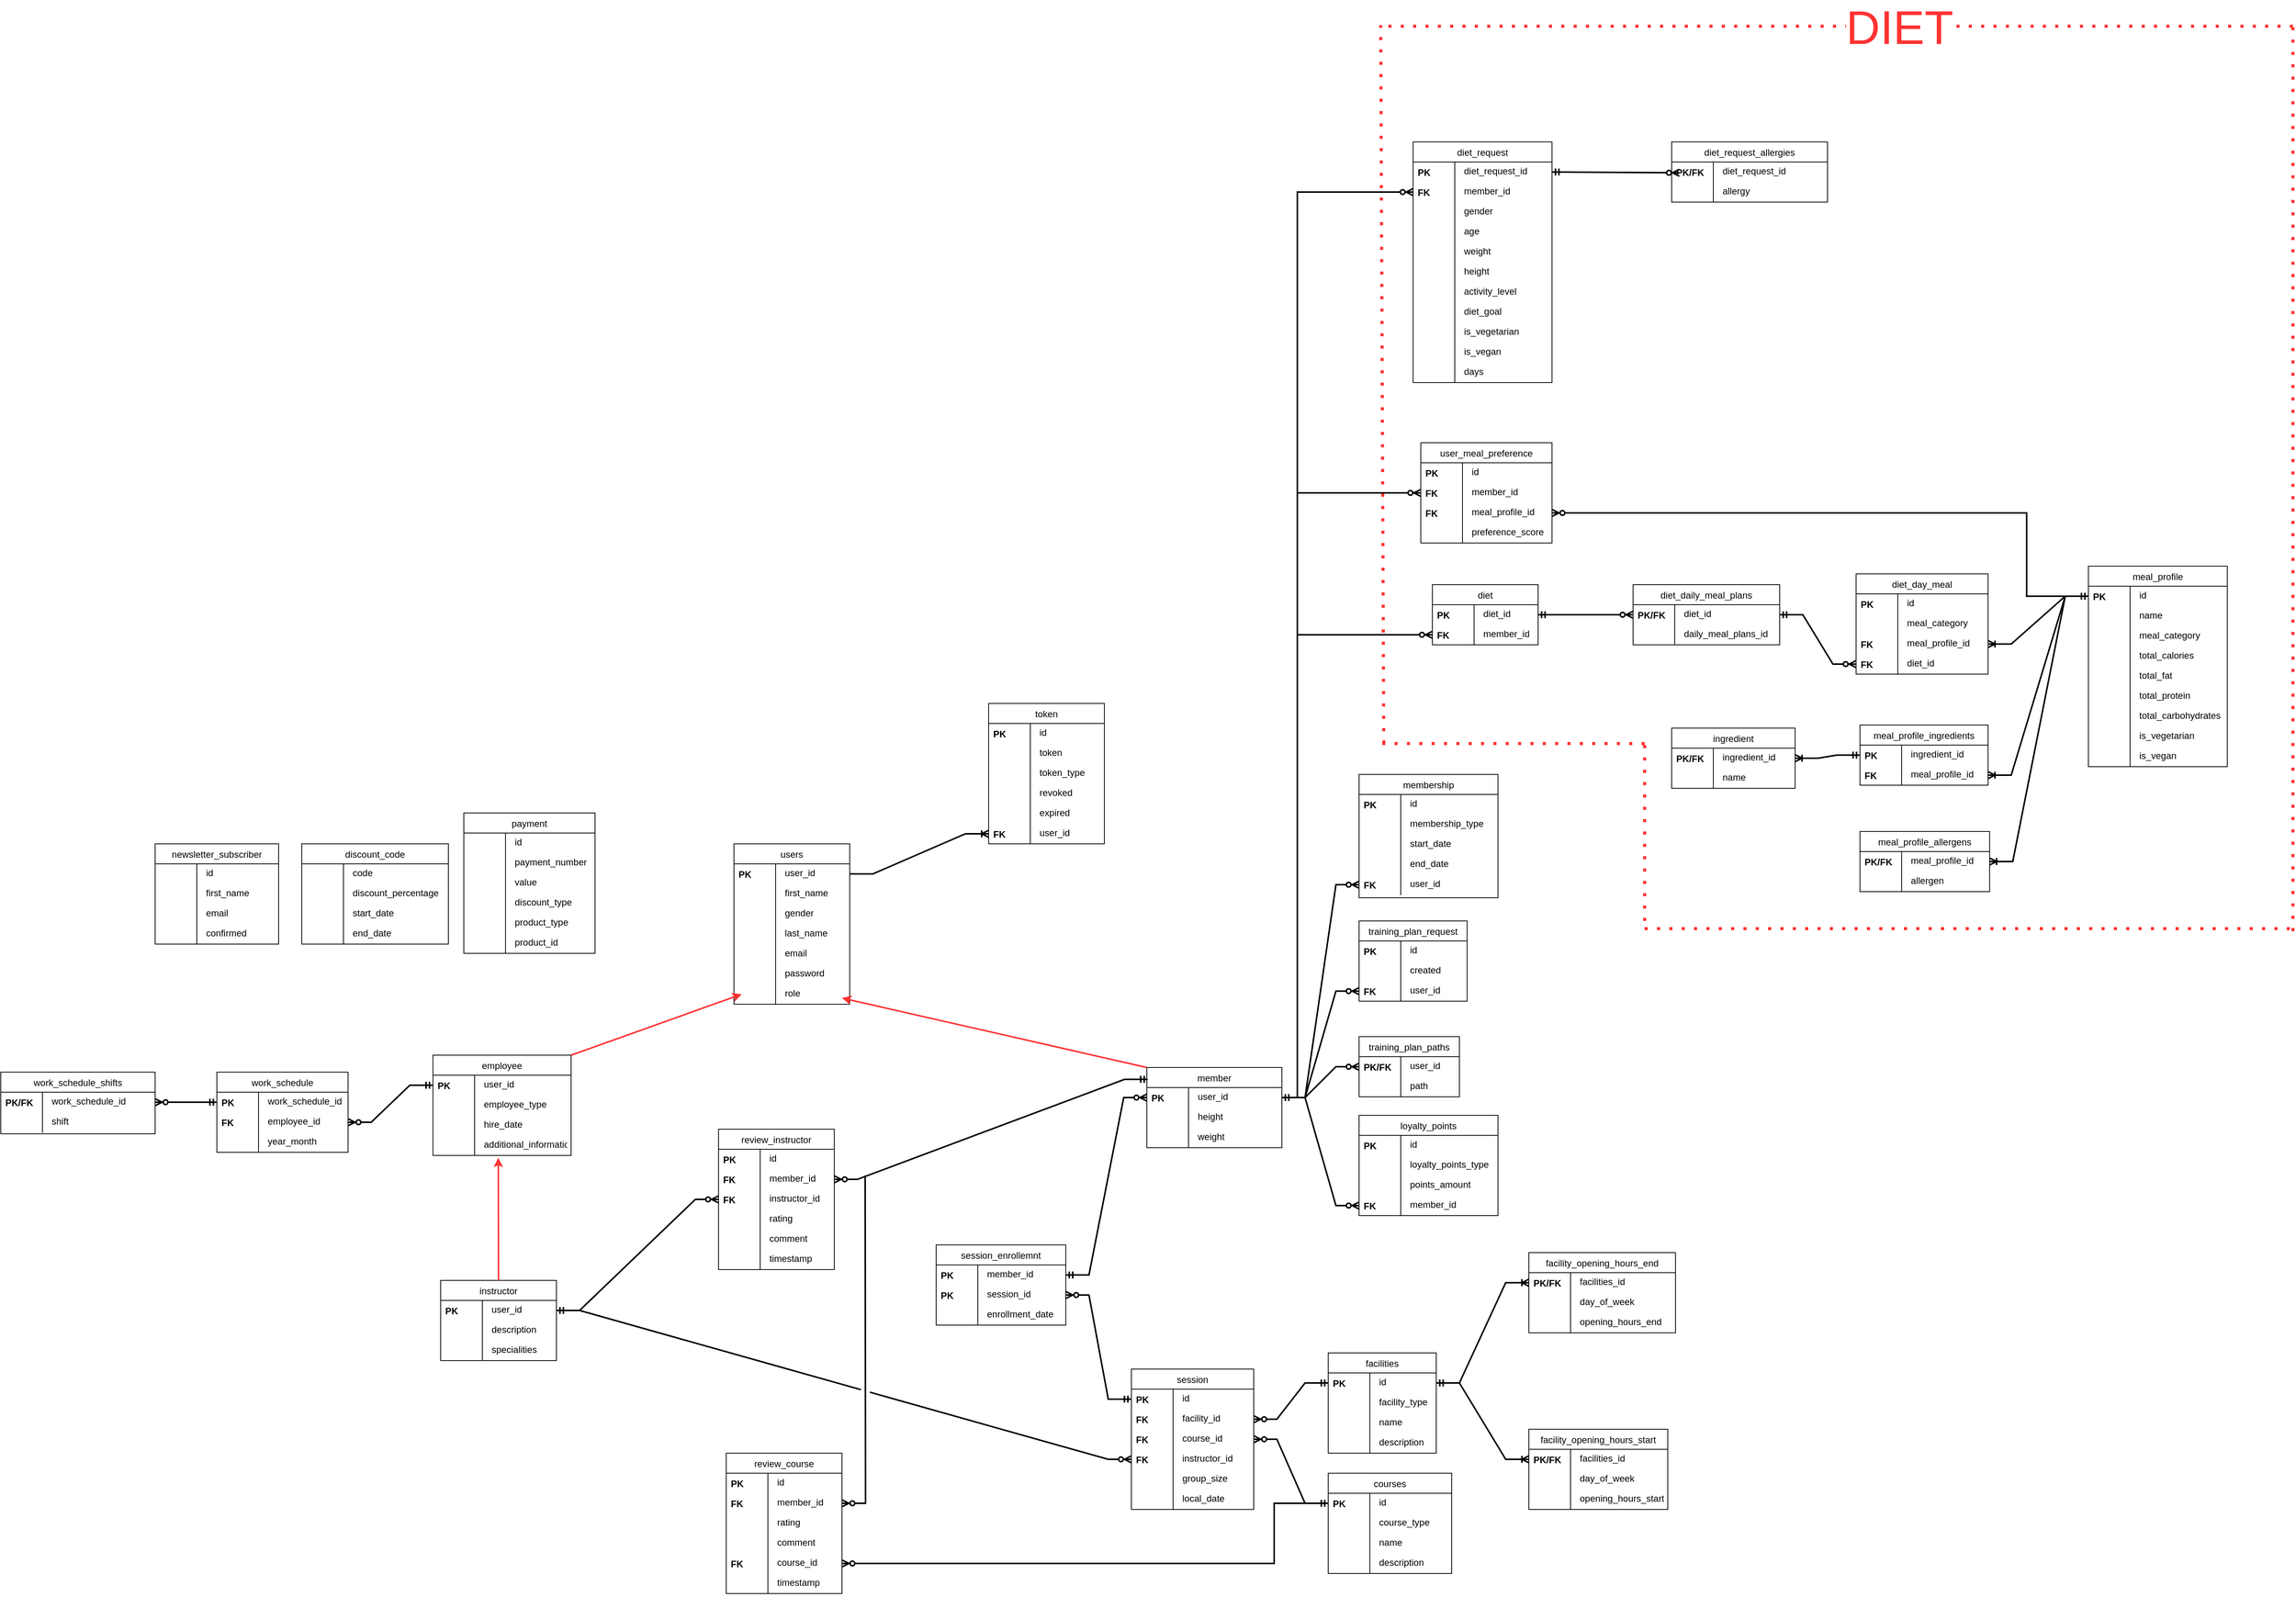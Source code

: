 <mxfile version="20.8.16" type="device"><diagram name="Page-1" id="UUUSmfGGGQp_B_X1jfrz"><mxGraphModel dx="-1010" dy="3673" grid="1" gridSize="10" guides="1" tooltips="1" connect="1" arrows="1" fold="1" page="1" pageScale="1" pageWidth="850" pageHeight="1100" math="0" shadow="0"><root><mxCell id="0"/><mxCell id="1" parent="0"/><mxCell id="wtmec28SYOEwlw89KSvX-90" value="" style="edgeStyle=orthogonalEdgeStyle;fontSize=12;html=1;endArrow=ERzeroToMany;startArrow=none;rounded=0;entryX=1;entryY=0.5;entryDx=0;entryDy=0;strokeWidth=2;startFill=0;" edge="1" parent="1" target="3u793H05bBKhBJaoJeqa-195"><mxGeometry width="100" height="100" relative="1" as="geometry"><mxPoint x="5180" y="320" as="sourcePoint"/><mxPoint x="5167" y="475" as="targetPoint"/></mxGeometry></mxCell><mxCell id="3u793H05bBKhBJaoJeqa-1" value="courses" style="swimlane;fontStyle=0;childLayout=stackLayout;horizontal=1;startSize=26;fillColor=default;horizontalStack=0;resizeParent=1;resizeLast=0;collapsible=1;marginBottom=0;swimlaneFillColor=default;align=center;" parent="1" vertex="1"><mxGeometry x="5780" y="706" width="160" height="130" as="geometry"/></mxCell><mxCell id="3u793H05bBKhBJaoJeqa-2" value="id" style="shape=partialRectangle;top=0;left=0;right=0;bottom=0;align=left;verticalAlign=top;spacingTop=-2;fillColor=none;spacingLeft=64;spacingRight=4;overflow=hidden;rotatable=0;points=[[0,0.5],[1,0.5]];portConstraint=eastwest;dropTarget=0;" parent="3u793H05bBKhBJaoJeqa-1" vertex="1"><mxGeometry y="26" width="160" height="26" as="geometry"/></mxCell><mxCell id="3u793H05bBKhBJaoJeqa-3" value="PK" style="shape=partialRectangle;top=0;left=0;bottom=0;fillColor=none;align=left;verticalAlign=middle;spacingLeft=4;spacingRight=4;overflow=hidden;rotatable=180;points=[];portConstraint=eastwest;part=1;fontStyle=1" parent="3u793H05bBKhBJaoJeqa-2" vertex="1" connectable="0"><mxGeometry width="54" height="26" as="geometry"/></mxCell><mxCell id="3u793H05bBKhBJaoJeqa-4" value="course_type" style="shape=partialRectangle;top=0;left=0;right=0;bottom=0;align=left;verticalAlign=top;spacingTop=-2;fillColor=none;spacingLeft=64;spacingRight=4;overflow=hidden;rotatable=0;points=[[0,0.5],[1,0.5]];portConstraint=eastwest;dropTarget=0;" parent="3u793H05bBKhBJaoJeqa-1" vertex="1"><mxGeometry y="52" width="160" height="26" as="geometry"/></mxCell><mxCell id="3u793H05bBKhBJaoJeqa-5" value="" style="shape=partialRectangle;top=0;left=0;bottom=0;fillColor=none;align=left;verticalAlign=middle;spacingLeft=4;spacingRight=4;overflow=hidden;rotatable=180;points=[];portConstraint=eastwest;part=1;" parent="3u793H05bBKhBJaoJeqa-4" vertex="1" connectable="0"><mxGeometry width="54" height="26" as="geometry"/></mxCell><mxCell id="3u793H05bBKhBJaoJeqa-6" value="name" style="shape=partialRectangle;top=0;left=0;right=0;bottom=0;align=left;verticalAlign=top;spacingTop=-2;fillColor=none;spacingLeft=64;spacingRight=4;overflow=hidden;rotatable=0;points=[[0,0.5],[1,0.5]];portConstraint=eastwest;dropTarget=0;" parent="3u793H05bBKhBJaoJeqa-1" vertex="1"><mxGeometry y="78" width="160" height="26" as="geometry"/></mxCell><mxCell id="3u793H05bBKhBJaoJeqa-7" value="" style="shape=partialRectangle;top=0;left=0;bottom=0;fillColor=none;align=left;verticalAlign=middle;spacingLeft=4;spacingRight=4;overflow=hidden;rotatable=180;points=[];portConstraint=eastwest;part=1;" parent="3u793H05bBKhBJaoJeqa-6" vertex="1" connectable="0"><mxGeometry width="54" height="26" as="geometry"/></mxCell><mxCell id="3u793H05bBKhBJaoJeqa-8" value="description" style="shape=partialRectangle;top=0;left=0;right=0;bottom=0;align=left;verticalAlign=top;spacingTop=-2;fillColor=none;spacingLeft=64;spacingRight=4;overflow=hidden;rotatable=0;points=[[0,0.5],[1,0.5]];portConstraint=eastwest;dropTarget=0;" parent="3u793H05bBKhBJaoJeqa-1" vertex="1"><mxGeometry y="104" width="160" height="26" as="geometry"/></mxCell><mxCell id="3u793H05bBKhBJaoJeqa-9" value="" style="shape=partialRectangle;top=0;left=0;bottom=0;fillColor=none;align=left;verticalAlign=middle;spacingLeft=4;spacingRight=4;overflow=hidden;rotatable=180;points=[];portConstraint=eastwest;part=1;" parent="3u793H05bBKhBJaoJeqa-8" vertex="1" connectable="0"><mxGeometry width="54" height="26" as="geometry"/></mxCell><mxCell id="3u793H05bBKhBJaoJeqa-10" value="diet" style="swimlane;fontStyle=0;childLayout=stackLayout;horizontal=1;startSize=26;fillColor=default;horizontalStack=0;resizeParent=1;resizeLast=0;collapsible=1;marginBottom=0;swimlaneFillColor=default;align=center;" parent="1" vertex="1"><mxGeometry x="5915" y="-446" width="137" height="78" as="geometry"/></mxCell><mxCell id="3u793H05bBKhBJaoJeqa-11" value="diet_id" style="shape=partialRectangle;top=0;left=0;right=0;bottom=0;align=left;verticalAlign=top;spacingTop=-2;fillColor=none;spacingLeft=64;spacingRight=4;overflow=hidden;rotatable=0;points=[[0,0.5],[1,0.5]];portConstraint=eastwest;dropTarget=0;" parent="3u793H05bBKhBJaoJeqa-10" vertex="1"><mxGeometry y="26" width="137" height="26" as="geometry"/></mxCell><mxCell id="3u793H05bBKhBJaoJeqa-12" value="PK" style="shape=partialRectangle;top=0;left=0;bottom=0;fillColor=none;align=left;verticalAlign=middle;spacingLeft=4;spacingRight=4;overflow=hidden;rotatable=180;points=[];portConstraint=eastwest;part=1;fontStyle=1" parent="3u793H05bBKhBJaoJeqa-11" vertex="1" connectable="0"><mxGeometry width="54" height="26" as="geometry"/></mxCell><mxCell id="3u793H05bBKhBJaoJeqa-13" value="member_id" style="shape=partialRectangle;top=0;left=0;right=0;bottom=0;align=left;verticalAlign=top;spacingTop=-2;fillColor=none;spacingLeft=64;spacingRight=4;overflow=hidden;rotatable=0;points=[[0,0.5],[1,0.5]];portConstraint=eastwest;dropTarget=0;" parent="3u793H05bBKhBJaoJeqa-10" vertex="1"><mxGeometry y="52" width="137" height="26" as="geometry"/></mxCell><mxCell id="3u793H05bBKhBJaoJeqa-14" value="FK" style="shape=partialRectangle;top=0;left=0;bottom=0;fillColor=none;align=left;verticalAlign=middle;spacingLeft=4;spacingRight=4;overflow=hidden;rotatable=180;points=[];portConstraint=eastwest;part=1;fontStyle=1" parent="3u793H05bBKhBJaoJeqa-13" vertex="1" connectable="0"><mxGeometry width="54" height="26" as="geometry"/></mxCell><mxCell id="3u793H05bBKhBJaoJeqa-15" value="diet_daily_meal_plans" style="swimlane;fontStyle=0;childLayout=stackLayout;horizontal=1;startSize=26;fillColor=default;horizontalStack=0;resizeParent=1;resizeLast=0;collapsible=1;marginBottom=0;swimlaneFillColor=default;align=center;" parent="1" vertex="1"><mxGeometry x="6175" y="-446" width="190" height="78" as="geometry"/></mxCell><mxCell id="3u793H05bBKhBJaoJeqa-16" value="diet_id" style="shape=partialRectangle;top=0;left=0;right=0;bottom=0;align=left;verticalAlign=top;spacingTop=-2;fillColor=none;spacingLeft=64;spacingRight=4;overflow=hidden;rotatable=0;points=[[0,0.5],[1,0.5]];portConstraint=eastwest;dropTarget=0;" parent="3u793H05bBKhBJaoJeqa-15" vertex="1"><mxGeometry y="26" width="190" height="26" as="geometry"/></mxCell><mxCell id="3u793H05bBKhBJaoJeqa-17" value="PK/FK" style="shape=partialRectangle;top=0;left=0;bottom=0;fillColor=none;align=left;verticalAlign=middle;spacingLeft=4;spacingRight=4;overflow=hidden;rotatable=180;points=[];portConstraint=eastwest;part=1;fontStyle=1" parent="3u793H05bBKhBJaoJeqa-16" vertex="1" connectable="0"><mxGeometry width="54" height="26" as="geometry"/></mxCell><mxCell id="3u793H05bBKhBJaoJeqa-18" value="daily_meal_plans_id" style="shape=partialRectangle;top=0;left=0;right=0;bottom=0;align=left;verticalAlign=top;spacingTop=-2;fillColor=none;spacingLeft=64;spacingRight=4;overflow=hidden;rotatable=0;points=[[0,0.5],[1,0.5]];portConstraint=eastwest;dropTarget=0;" parent="3u793H05bBKhBJaoJeqa-15" vertex="1"><mxGeometry y="52" width="190" height="26" as="geometry"/></mxCell><mxCell id="3u793H05bBKhBJaoJeqa-19" value="" style="shape=partialRectangle;top=0;left=0;bottom=0;fillColor=none;align=left;verticalAlign=middle;spacingLeft=4;spacingRight=4;overflow=hidden;rotatable=180;points=[];portConstraint=eastwest;part=1;" parent="3u793H05bBKhBJaoJeqa-18" vertex="1" connectable="0"><mxGeometry width="54" height="26" as="geometry"/></mxCell><mxCell id="3u793H05bBKhBJaoJeqa-23" value="diet_day_meal" style="swimlane;fontStyle=0;childLayout=stackLayout;horizontal=1;startSize=26;fillColor=default;horizontalStack=0;resizeParent=1;resizeLast=0;collapsible=1;marginBottom=0;swimlaneFillColor=default;align=center;" parent="1" vertex="1"><mxGeometry x="6464" y="-460" width="171" height="130" as="geometry"/></mxCell><mxCell id="3u793H05bBKhBJaoJeqa-24" value="id" style="shape=partialRectangle;top=0;left=0;right=0;bottom=0;align=left;verticalAlign=top;spacingTop=-2;fillColor=none;spacingLeft=64;spacingRight=4;overflow=hidden;rotatable=0;points=[[0,0.5],[1,0.5]];portConstraint=eastwest;dropTarget=0;" parent="3u793H05bBKhBJaoJeqa-23" vertex="1"><mxGeometry y="26" width="171" height="26" as="geometry"/></mxCell><mxCell id="3u793H05bBKhBJaoJeqa-25" value="PK" style="shape=partialRectangle;top=0;left=0;bottom=0;fillColor=none;align=left;verticalAlign=middle;spacingLeft=4;spacingRight=4;overflow=hidden;rotatable=180;points=[];portConstraint=eastwest;part=1;fontStyle=1" parent="3u793H05bBKhBJaoJeqa-24" vertex="1" connectable="0"><mxGeometry width="54" height="26" as="geometry"/></mxCell><mxCell id="3u793H05bBKhBJaoJeqa-26" value="meal_category" style="shape=partialRectangle;top=0;left=0;right=0;bottom=0;align=left;verticalAlign=top;spacingTop=-2;fillColor=none;spacingLeft=64;spacingRight=4;overflow=hidden;rotatable=0;points=[[0,0.5],[1,0.5]];portConstraint=eastwest;dropTarget=0;" parent="3u793H05bBKhBJaoJeqa-23" vertex="1"><mxGeometry y="52" width="171" height="26" as="geometry"/></mxCell><mxCell id="3u793H05bBKhBJaoJeqa-27" value="" style="shape=partialRectangle;top=0;left=0;bottom=0;fillColor=none;align=left;verticalAlign=middle;spacingLeft=4;spacingRight=4;overflow=hidden;rotatable=180;points=[];portConstraint=eastwest;part=1;" parent="3u793H05bBKhBJaoJeqa-26" vertex="1" connectable="0"><mxGeometry width="54" height="26" as="geometry"/></mxCell><mxCell id="3u793H05bBKhBJaoJeqa-28" value="meal_profile_id" style="shape=partialRectangle;top=0;left=0;right=0;bottom=0;align=left;verticalAlign=top;spacingTop=-2;fillColor=none;spacingLeft=64;spacingRight=4;overflow=hidden;rotatable=0;points=[[0,0.5],[1,0.5]];portConstraint=eastwest;dropTarget=0;" parent="3u793H05bBKhBJaoJeqa-23" vertex="1"><mxGeometry y="78" width="171" height="26" as="geometry"/></mxCell><mxCell id="3u793H05bBKhBJaoJeqa-29" value="FK" style="shape=partialRectangle;top=0;left=0;bottom=0;fillColor=none;align=left;verticalAlign=middle;spacingLeft=4;spacingRight=4;overflow=hidden;rotatable=180;points=[];portConstraint=eastwest;part=1;fontStyle=1" parent="3u793H05bBKhBJaoJeqa-28" vertex="1" connectable="0"><mxGeometry width="54" height="26" as="geometry"/></mxCell><mxCell id="3u793H05bBKhBJaoJeqa-30" value="diet_id" style="shape=partialRectangle;top=0;left=0;right=0;bottom=0;align=left;verticalAlign=top;spacingTop=-2;fillColor=none;spacingLeft=64;spacingRight=4;overflow=hidden;rotatable=0;points=[[0,0.5],[1,0.5]];portConstraint=eastwest;dropTarget=0;" parent="3u793H05bBKhBJaoJeqa-23" vertex="1"><mxGeometry y="104" width="171" height="26" as="geometry"/></mxCell><mxCell id="3u793H05bBKhBJaoJeqa-31" value="FK" style="shape=partialRectangle;top=0;left=0;bottom=0;fillColor=none;align=left;verticalAlign=middle;spacingLeft=4;spacingRight=4;overflow=hidden;rotatable=180;points=[];portConstraint=eastwest;part=1;fontStyle=1" parent="3u793H05bBKhBJaoJeqa-30" vertex="1" connectable="0"><mxGeometry width="54" height="26" as="geometry"/></mxCell><mxCell id="3u793H05bBKhBJaoJeqa-32" value="diet_request" style="swimlane;fontStyle=0;childLayout=stackLayout;horizontal=1;startSize=26;fillColor=default;horizontalStack=0;resizeParent=1;resizeLast=0;collapsible=1;marginBottom=0;swimlaneFillColor=default;align=center;" parent="1" vertex="1"><mxGeometry x="5890" y="-1020" width="180" height="312" as="geometry"><mxRectangle x="1300" y="109" width="110" height="30" as="alternateBounds"/></mxGeometry></mxCell><mxCell id="3u793H05bBKhBJaoJeqa-33" value="diet_request_id" style="shape=partialRectangle;top=0;left=0;right=0;bottom=0;align=left;verticalAlign=top;spacingTop=-2;fillColor=none;spacingLeft=64;spacingRight=4;overflow=hidden;rotatable=0;points=[[0,0.5],[1,0.5]];portConstraint=eastwest;dropTarget=0;" parent="3u793H05bBKhBJaoJeqa-32" vertex="1"><mxGeometry y="26" width="180" height="26" as="geometry"/></mxCell><mxCell id="3u793H05bBKhBJaoJeqa-34" value="PK" style="shape=partialRectangle;top=0;left=0;bottom=0;fillColor=none;align=left;verticalAlign=middle;spacingLeft=4;spacingRight=4;overflow=hidden;rotatable=180;points=[];portConstraint=eastwest;part=1;fontStyle=1" parent="3u793H05bBKhBJaoJeqa-33" vertex="1" connectable="0"><mxGeometry width="54" height="26" as="geometry"/></mxCell><mxCell id="3u793H05bBKhBJaoJeqa-35" value="member_id" style="shape=partialRectangle;top=0;left=0;right=0;bottom=0;align=left;verticalAlign=top;spacingTop=-2;fillColor=none;spacingLeft=64;spacingRight=4;overflow=hidden;rotatable=0;points=[[0,0.5],[1,0.5]];portConstraint=eastwest;dropTarget=0;" parent="3u793H05bBKhBJaoJeqa-32" vertex="1"><mxGeometry y="52" width="180" height="26" as="geometry"/></mxCell><mxCell id="3u793H05bBKhBJaoJeqa-36" value="FK" style="shape=partialRectangle;top=0;left=0;bottom=0;fillColor=none;align=left;verticalAlign=middle;spacingLeft=4;spacingRight=4;overflow=hidden;rotatable=180;points=[];portConstraint=eastwest;part=1;fontStyle=1" parent="3u793H05bBKhBJaoJeqa-35" vertex="1" connectable="0"><mxGeometry width="54" height="26" as="geometry"/></mxCell><mxCell id="3u793H05bBKhBJaoJeqa-37" value="gender" style="shape=partialRectangle;top=0;left=0;right=0;bottom=0;align=left;verticalAlign=top;spacingTop=-2;fillColor=none;spacingLeft=64;spacingRight=4;overflow=hidden;rotatable=0;points=[[0,0.5],[1,0.5]];portConstraint=eastwest;dropTarget=0;" parent="3u793H05bBKhBJaoJeqa-32" vertex="1"><mxGeometry y="78" width="180" height="26" as="geometry"/></mxCell><mxCell id="3u793H05bBKhBJaoJeqa-38" value="" style="shape=partialRectangle;top=0;left=0;bottom=0;fillColor=none;align=left;verticalAlign=middle;spacingLeft=4;spacingRight=4;overflow=hidden;rotatable=180;points=[];portConstraint=eastwest;part=1;" parent="3u793H05bBKhBJaoJeqa-37" vertex="1" connectable="0"><mxGeometry width="54" height="26" as="geometry"/></mxCell><mxCell id="3u793H05bBKhBJaoJeqa-39" value="age" style="shape=partialRectangle;top=0;left=0;right=0;bottom=0;align=left;verticalAlign=top;spacingTop=-2;fillColor=none;spacingLeft=64;spacingRight=4;overflow=hidden;rotatable=0;points=[[0,0.5],[1,0.5]];portConstraint=eastwest;dropTarget=0;" parent="3u793H05bBKhBJaoJeqa-32" vertex="1"><mxGeometry y="104" width="180" height="26" as="geometry"/></mxCell><mxCell id="3u793H05bBKhBJaoJeqa-40" value="" style="shape=partialRectangle;top=0;left=0;bottom=0;fillColor=none;align=left;verticalAlign=middle;spacingLeft=4;spacingRight=4;overflow=hidden;rotatable=180;points=[];portConstraint=eastwest;part=1;" parent="3u793H05bBKhBJaoJeqa-39" vertex="1" connectable="0"><mxGeometry width="54" height="26" as="geometry"/></mxCell><mxCell id="3u793H05bBKhBJaoJeqa-41" value="weight" style="shape=partialRectangle;top=0;left=0;right=0;bottom=0;align=left;verticalAlign=top;spacingTop=-2;fillColor=none;spacingLeft=64;spacingRight=4;overflow=hidden;rotatable=0;points=[[0,0.5],[1,0.5]];portConstraint=eastwest;dropTarget=0;" parent="3u793H05bBKhBJaoJeqa-32" vertex="1"><mxGeometry y="130" width="180" height="26" as="geometry"/></mxCell><mxCell id="3u793H05bBKhBJaoJeqa-42" value="" style="shape=partialRectangle;top=0;left=0;bottom=0;fillColor=none;align=left;verticalAlign=middle;spacingLeft=4;spacingRight=4;overflow=hidden;rotatable=180;points=[];portConstraint=eastwest;part=1;" parent="3u793H05bBKhBJaoJeqa-41" vertex="1" connectable="0"><mxGeometry width="54" height="26" as="geometry"/></mxCell><mxCell id="3u793H05bBKhBJaoJeqa-43" value="height" style="shape=partialRectangle;top=0;left=0;right=0;bottom=0;align=left;verticalAlign=top;spacingTop=-2;fillColor=none;spacingLeft=64;spacingRight=4;overflow=hidden;rotatable=0;points=[[0,0.5],[1,0.5]];portConstraint=eastwest;dropTarget=0;" parent="3u793H05bBKhBJaoJeqa-32" vertex="1"><mxGeometry y="156" width="180" height="26" as="geometry"/></mxCell><mxCell id="3u793H05bBKhBJaoJeqa-44" value="" style="shape=partialRectangle;top=0;left=0;bottom=0;fillColor=none;align=left;verticalAlign=middle;spacingLeft=4;spacingRight=4;overflow=hidden;rotatable=180;points=[];portConstraint=eastwest;part=1;" parent="3u793H05bBKhBJaoJeqa-43" vertex="1" connectable="0"><mxGeometry width="54" height="26" as="geometry"/></mxCell><mxCell id="3u793H05bBKhBJaoJeqa-45" value="activity_level" style="shape=partialRectangle;top=0;left=0;right=0;bottom=0;align=left;verticalAlign=top;spacingTop=-2;fillColor=none;spacingLeft=64;spacingRight=4;overflow=hidden;rotatable=0;points=[[0,0.5],[1,0.5]];portConstraint=eastwest;dropTarget=0;" parent="3u793H05bBKhBJaoJeqa-32" vertex="1"><mxGeometry y="182" width="180" height="26" as="geometry"/></mxCell><mxCell id="3u793H05bBKhBJaoJeqa-46" value="" style="shape=partialRectangle;top=0;left=0;bottom=0;fillColor=none;align=left;verticalAlign=middle;spacingLeft=4;spacingRight=4;overflow=hidden;rotatable=180;points=[];portConstraint=eastwest;part=1;" parent="3u793H05bBKhBJaoJeqa-45" vertex="1" connectable="0"><mxGeometry width="54" height="26" as="geometry"/></mxCell><mxCell id="3u793H05bBKhBJaoJeqa-47" value="diet_goal" style="shape=partialRectangle;top=0;left=0;right=0;bottom=0;align=left;verticalAlign=top;spacingTop=-2;fillColor=none;spacingLeft=64;spacingRight=4;overflow=hidden;rotatable=0;points=[[0,0.5],[1,0.5]];portConstraint=eastwest;dropTarget=0;" parent="3u793H05bBKhBJaoJeqa-32" vertex="1"><mxGeometry y="208" width="180" height="26" as="geometry"/></mxCell><mxCell id="3u793H05bBKhBJaoJeqa-48" value="" style="shape=partialRectangle;top=0;left=0;bottom=0;fillColor=none;align=left;verticalAlign=middle;spacingLeft=4;spacingRight=4;overflow=hidden;rotatable=180;points=[];portConstraint=eastwest;part=1;" parent="3u793H05bBKhBJaoJeqa-47" vertex="1" connectable="0"><mxGeometry width="54" height="26" as="geometry"/></mxCell><mxCell id="3u793H05bBKhBJaoJeqa-49" value="is_vegetarian" style="shape=partialRectangle;top=0;left=0;right=0;bottom=0;align=left;verticalAlign=top;spacingTop=-2;fillColor=none;spacingLeft=64;spacingRight=4;overflow=hidden;rotatable=0;points=[[0,0.5],[1,0.5]];portConstraint=eastwest;dropTarget=0;" parent="3u793H05bBKhBJaoJeqa-32" vertex="1"><mxGeometry y="234" width="180" height="26" as="geometry"/></mxCell><mxCell id="3u793H05bBKhBJaoJeqa-50" value="" style="shape=partialRectangle;top=0;left=0;bottom=0;fillColor=none;align=left;verticalAlign=middle;spacingLeft=4;spacingRight=4;overflow=hidden;rotatable=180;points=[];portConstraint=eastwest;part=1;" parent="3u793H05bBKhBJaoJeqa-49" vertex="1" connectable="0"><mxGeometry width="54" height="26" as="geometry"/></mxCell><mxCell id="3u793H05bBKhBJaoJeqa-51" value="is_vegan" style="shape=partialRectangle;top=0;left=0;right=0;bottom=0;align=left;verticalAlign=top;spacingTop=-2;fillColor=none;spacingLeft=64;spacingRight=4;overflow=hidden;rotatable=0;points=[[0,0.5],[1,0.5]];portConstraint=eastwest;dropTarget=0;" parent="3u793H05bBKhBJaoJeqa-32" vertex="1"><mxGeometry y="260" width="180" height="26" as="geometry"/></mxCell><mxCell id="3u793H05bBKhBJaoJeqa-52" value="" style="shape=partialRectangle;top=0;left=0;bottom=0;fillColor=none;align=left;verticalAlign=middle;spacingLeft=4;spacingRight=4;overflow=hidden;rotatable=180;points=[];portConstraint=eastwest;part=1;" parent="3u793H05bBKhBJaoJeqa-51" vertex="1" connectable="0"><mxGeometry width="54" height="26" as="geometry"/></mxCell><mxCell id="3u793H05bBKhBJaoJeqa-53" value="days" style="shape=partialRectangle;top=0;left=0;right=0;bottom=0;align=left;verticalAlign=top;spacingTop=-2;fillColor=none;spacingLeft=64;spacingRight=4;overflow=hidden;rotatable=0;points=[[0,0.5],[1,0.5]];portConstraint=eastwest;dropTarget=0;" parent="3u793H05bBKhBJaoJeqa-32" vertex="1"><mxGeometry y="286" width="180" height="26" as="geometry"/></mxCell><mxCell id="3u793H05bBKhBJaoJeqa-54" value="" style="shape=partialRectangle;top=0;left=0;bottom=0;fillColor=none;align=left;verticalAlign=middle;spacingLeft=4;spacingRight=4;overflow=hidden;rotatable=180;points=[];portConstraint=eastwest;part=1;" parent="3u793H05bBKhBJaoJeqa-53" vertex="1" connectable="0"><mxGeometry width="54" height="26" as="geometry"/></mxCell><mxCell id="3u793H05bBKhBJaoJeqa-55" value="diet_request_allergies" style="swimlane;fontStyle=0;childLayout=stackLayout;horizontal=1;startSize=26;fillColor=default;horizontalStack=0;resizeParent=1;resizeLast=0;collapsible=1;marginBottom=0;swimlaneFillColor=default;align=center;" parent="1" vertex="1"><mxGeometry x="6225" y="-1020" width="202" height="78" as="geometry"/></mxCell><mxCell id="3u793H05bBKhBJaoJeqa-56" value="diet_request_id" style="shape=partialRectangle;top=0;left=0;right=0;bottom=0;align=left;verticalAlign=top;spacingTop=-2;fillColor=none;spacingLeft=64;spacingRight=4;overflow=hidden;rotatable=0;points=[[0,0.5],[1,0.5]];portConstraint=eastwest;dropTarget=0;" parent="3u793H05bBKhBJaoJeqa-55" vertex="1"><mxGeometry y="26" width="202" height="26" as="geometry"/></mxCell><mxCell id="3u793H05bBKhBJaoJeqa-57" value="PK/FK" style="shape=partialRectangle;top=0;left=0;bottom=0;fillColor=none;align=left;verticalAlign=middle;spacingLeft=4;spacingRight=4;overflow=hidden;rotatable=180;points=[];portConstraint=eastwest;part=1;fontStyle=1" parent="3u793H05bBKhBJaoJeqa-56" vertex="1" connectable="0"><mxGeometry width="54" height="26" as="geometry"/></mxCell><mxCell id="3u793H05bBKhBJaoJeqa-58" value="allergy" style="shape=partialRectangle;top=0;left=0;right=0;bottom=0;align=left;verticalAlign=top;spacingTop=-2;fillColor=none;spacingLeft=64;spacingRight=4;overflow=hidden;rotatable=0;points=[[0,0.5],[1,0.5]];portConstraint=eastwest;dropTarget=0;" parent="3u793H05bBKhBJaoJeqa-55" vertex="1"><mxGeometry y="52" width="202" height="26" as="geometry"/></mxCell><mxCell id="3u793H05bBKhBJaoJeqa-59" value="" style="shape=partialRectangle;top=0;left=0;bottom=0;fillColor=none;align=left;verticalAlign=middle;spacingLeft=4;spacingRight=4;overflow=hidden;rotatable=180;points=[];portConstraint=eastwest;part=1;" parent="3u793H05bBKhBJaoJeqa-58" vertex="1" connectable="0"><mxGeometry width="54" height="26" as="geometry"/></mxCell><mxCell id="3u793H05bBKhBJaoJeqa-60" value="discount_code" style="swimlane;fontStyle=0;childLayout=stackLayout;horizontal=1;startSize=26;fillColor=default;horizontalStack=0;resizeParent=1;resizeLast=0;collapsible=1;marginBottom=0;swimlaneFillColor=default;align=center;" parent="1" vertex="1"><mxGeometry x="4450" y="-110" width="190" height="130" as="geometry"/></mxCell><mxCell id="3u793H05bBKhBJaoJeqa-61" value="code" style="shape=partialRectangle;top=0;left=0;right=0;bottom=0;align=left;verticalAlign=top;spacingTop=-2;fillColor=none;spacingLeft=64;spacingRight=4;overflow=hidden;rotatable=0;points=[[0,0.5],[1,0.5]];portConstraint=eastwest;dropTarget=0;" parent="3u793H05bBKhBJaoJeqa-60" vertex="1"><mxGeometry y="26" width="190" height="26" as="geometry"/></mxCell><mxCell id="3u793H05bBKhBJaoJeqa-62" value="" style="shape=partialRectangle;top=0;left=0;bottom=0;fillColor=none;align=left;verticalAlign=middle;spacingLeft=4;spacingRight=4;overflow=hidden;rotatable=180;points=[];portConstraint=eastwest;part=1;" parent="3u793H05bBKhBJaoJeqa-61" vertex="1" connectable="0"><mxGeometry width="54" height="26" as="geometry"/></mxCell><mxCell id="3u793H05bBKhBJaoJeqa-63" value="discount_percentage" style="shape=partialRectangle;top=0;left=0;right=0;bottom=0;align=left;verticalAlign=top;spacingTop=-2;fillColor=none;spacingLeft=64;spacingRight=4;overflow=hidden;rotatable=0;points=[[0,0.5],[1,0.5]];portConstraint=eastwest;dropTarget=0;" parent="3u793H05bBKhBJaoJeqa-60" vertex="1"><mxGeometry y="52" width="190" height="26" as="geometry"/></mxCell><mxCell id="3u793H05bBKhBJaoJeqa-64" value="" style="shape=partialRectangle;top=0;left=0;bottom=0;fillColor=none;align=left;verticalAlign=middle;spacingLeft=4;spacingRight=4;overflow=hidden;rotatable=180;points=[];portConstraint=eastwest;part=1;" parent="3u793H05bBKhBJaoJeqa-63" vertex="1" connectable="0"><mxGeometry width="54" height="26" as="geometry"/></mxCell><mxCell id="3u793H05bBKhBJaoJeqa-65" value="start_date" style="shape=partialRectangle;top=0;left=0;right=0;bottom=0;align=left;verticalAlign=top;spacingTop=-2;fillColor=none;spacingLeft=64;spacingRight=4;overflow=hidden;rotatable=0;points=[[0,0.5],[1,0.5]];portConstraint=eastwest;dropTarget=0;" parent="3u793H05bBKhBJaoJeqa-60" vertex="1"><mxGeometry y="78" width="190" height="26" as="geometry"/></mxCell><mxCell id="3u793H05bBKhBJaoJeqa-66" value="" style="shape=partialRectangle;top=0;left=0;bottom=0;fillColor=none;align=left;verticalAlign=middle;spacingLeft=4;spacingRight=4;overflow=hidden;rotatable=180;points=[];portConstraint=eastwest;part=1;" parent="3u793H05bBKhBJaoJeqa-65" vertex="1" connectable="0"><mxGeometry width="54" height="26" as="geometry"/></mxCell><mxCell id="3u793H05bBKhBJaoJeqa-67" value="end_date" style="shape=partialRectangle;top=0;left=0;right=0;bottom=0;align=left;verticalAlign=top;spacingTop=-2;fillColor=none;spacingLeft=64;spacingRight=4;overflow=hidden;rotatable=0;points=[[0,0.5],[1,0.5]];portConstraint=eastwest;dropTarget=0;" parent="3u793H05bBKhBJaoJeqa-60" vertex="1"><mxGeometry y="104" width="190" height="26" as="geometry"/></mxCell><mxCell id="3u793H05bBKhBJaoJeqa-68" value="" style="shape=partialRectangle;top=0;left=0;bottom=0;fillColor=none;align=left;verticalAlign=middle;spacingLeft=4;spacingRight=4;overflow=hidden;rotatable=180;points=[];portConstraint=eastwest;part=1;" parent="3u793H05bBKhBJaoJeqa-67" vertex="1" connectable="0"><mxGeometry width="54" height="26" as="geometry"/></mxCell><mxCell id="3u793H05bBKhBJaoJeqa-69" value="employee" style="swimlane;fontStyle=0;childLayout=stackLayout;horizontal=1;startSize=26;fillColor=default;horizontalStack=0;resizeParent=1;resizeLast=0;collapsible=1;marginBottom=0;swimlaneFillColor=default;align=center;" parent="1" vertex="1"><mxGeometry x="4620" y="164" width="179" height="130" as="geometry"/></mxCell><mxCell id="3u793H05bBKhBJaoJeqa-70" value="user_id" style="shape=partialRectangle;top=0;left=0;right=0;bottom=0;align=left;verticalAlign=top;spacingTop=-2;fillColor=none;spacingLeft=64;spacingRight=4;overflow=hidden;rotatable=0;points=[[0,0.5],[1,0.5]];portConstraint=eastwest;dropTarget=0;" parent="3u793H05bBKhBJaoJeqa-69" vertex="1"><mxGeometry y="26" width="179" height="26" as="geometry"/></mxCell><mxCell id="3u793H05bBKhBJaoJeqa-71" value="PK" style="shape=partialRectangle;top=0;left=0;bottom=0;fillColor=none;align=left;verticalAlign=middle;spacingLeft=4;spacingRight=4;overflow=hidden;rotatable=180;points=[];portConstraint=eastwest;part=1;fontStyle=1" parent="3u793H05bBKhBJaoJeqa-70" vertex="1" connectable="0"><mxGeometry width="54" height="26" as="geometry"/></mxCell><mxCell id="3u793H05bBKhBJaoJeqa-72" value="employee_type" style="shape=partialRectangle;top=0;left=0;right=0;bottom=0;align=left;verticalAlign=top;spacingTop=-2;fillColor=none;spacingLeft=64;spacingRight=4;overflow=hidden;rotatable=0;points=[[0,0.5],[1,0.5]];portConstraint=eastwest;dropTarget=0;" parent="3u793H05bBKhBJaoJeqa-69" vertex="1"><mxGeometry y="52" width="179" height="26" as="geometry"/></mxCell><mxCell id="3u793H05bBKhBJaoJeqa-73" value="" style="shape=partialRectangle;top=0;left=0;bottom=0;fillColor=none;align=left;verticalAlign=middle;spacingLeft=4;spacingRight=4;overflow=hidden;rotatable=180;points=[];portConstraint=eastwest;part=1;" parent="3u793H05bBKhBJaoJeqa-72" vertex="1" connectable="0"><mxGeometry width="54" height="26" as="geometry"/></mxCell><mxCell id="3u793H05bBKhBJaoJeqa-74" value="hire_date" style="shape=partialRectangle;top=0;left=0;right=0;bottom=0;align=left;verticalAlign=top;spacingTop=-2;fillColor=none;spacingLeft=64;spacingRight=4;overflow=hidden;rotatable=0;points=[[0,0.5],[1,0.5]];portConstraint=eastwest;dropTarget=0;" parent="3u793H05bBKhBJaoJeqa-69" vertex="1"><mxGeometry y="78" width="179" height="26" as="geometry"/></mxCell><mxCell id="3u793H05bBKhBJaoJeqa-75" value="" style="shape=partialRectangle;top=0;left=0;bottom=0;fillColor=none;align=left;verticalAlign=middle;spacingLeft=4;spacingRight=4;overflow=hidden;rotatable=180;points=[];portConstraint=eastwest;part=1;" parent="3u793H05bBKhBJaoJeqa-74" vertex="1" connectable="0"><mxGeometry width="54" height="26" as="geometry"/></mxCell><mxCell id="3u793H05bBKhBJaoJeqa-76" value="additional_information" style="shape=partialRectangle;top=0;left=0;right=0;bottom=0;align=left;verticalAlign=top;spacingTop=-2;fillColor=none;spacingLeft=64;spacingRight=4;overflow=hidden;rotatable=0;points=[[0,0.5],[1,0.5]];portConstraint=eastwest;dropTarget=0;" parent="3u793H05bBKhBJaoJeqa-69" vertex="1"><mxGeometry y="104" width="179" height="26" as="geometry"/></mxCell><mxCell id="3u793H05bBKhBJaoJeqa-77" value="" style="shape=partialRectangle;top=0;left=0;bottom=0;fillColor=none;align=left;verticalAlign=middle;spacingLeft=4;spacingRight=4;overflow=hidden;rotatable=180;points=[];portConstraint=eastwest;part=1;" parent="3u793H05bBKhBJaoJeqa-76" vertex="1" connectable="0"><mxGeometry width="54" height="26" as="geometry"/></mxCell><mxCell id="3u793H05bBKhBJaoJeqa-78" value="facilities" style="swimlane;fontStyle=0;childLayout=stackLayout;horizontal=1;startSize=26;fillColor=default;horizontalStack=0;resizeParent=1;resizeLast=0;collapsible=1;marginBottom=0;swimlaneFillColor=default;align=center;" parent="1" vertex="1"><mxGeometry x="5780" y="550" width="140" height="130" as="geometry"/></mxCell><mxCell id="3u793H05bBKhBJaoJeqa-79" value="id" style="shape=partialRectangle;top=0;left=0;right=0;bottom=0;align=left;verticalAlign=top;spacingTop=-2;fillColor=none;spacingLeft=64;spacingRight=4;overflow=hidden;rotatable=0;points=[[0,0.5],[1,0.5]];portConstraint=eastwest;dropTarget=0;" parent="3u793H05bBKhBJaoJeqa-78" vertex="1"><mxGeometry y="26" width="140" height="26" as="geometry"/></mxCell><mxCell id="3u793H05bBKhBJaoJeqa-80" value="PK" style="shape=partialRectangle;top=0;left=0;bottom=0;fillColor=none;align=left;verticalAlign=middle;spacingLeft=4;spacingRight=4;overflow=hidden;rotatable=180;points=[];portConstraint=eastwest;part=1;fontStyle=1" parent="3u793H05bBKhBJaoJeqa-79" vertex="1" connectable="0"><mxGeometry width="54" height="26" as="geometry"/></mxCell><mxCell id="3u793H05bBKhBJaoJeqa-81" value="facility_type" style="shape=partialRectangle;top=0;left=0;right=0;bottom=0;align=left;verticalAlign=top;spacingTop=-2;fillColor=none;spacingLeft=64;spacingRight=4;overflow=hidden;rotatable=0;points=[[0,0.5],[1,0.5]];portConstraint=eastwest;dropTarget=0;" parent="3u793H05bBKhBJaoJeqa-78" vertex="1"><mxGeometry y="52" width="140" height="26" as="geometry"/></mxCell><mxCell id="3u793H05bBKhBJaoJeqa-82" value="" style="shape=partialRectangle;top=0;left=0;bottom=0;fillColor=none;align=left;verticalAlign=middle;spacingLeft=4;spacingRight=4;overflow=hidden;rotatable=180;points=[];portConstraint=eastwest;part=1;" parent="3u793H05bBKhBJaoJeqa-81" vertex="1" connectable="0"><mxGeometry width="54" height="26" as="geometry"/></mxCell><mxCell id="3u793H05bBKhBJaoJeqa-83" value="name" style="shape=partialRectangle;top=0;left=0;right=0;bottom=0;align=left;verticalAlign=top;spacingTop=-2;fillColor=none;spacingLeft=64;spacingRight=4;overflow=hidden;rotatable=0;points=[[0,0.5],[1,0.5]];portConstraint=eastwest;dropTarget=0;" parent="3u793H05bBKhBJaoJeqa-78" vertex="1"><mxGeometry y="78" width="140" height="26" as="geometry"/></mxCell><mxCell id="3u793H05bBKhBJaoJeqa-84" value="" style="shape=partialRectangle;top=0;left=0;bottom=0;fillColor=none;align=left;verticalAlign=middle;spacingLeft=4;spacingRight=4;overflow=hidden;rotatable=180;points=[];portConstraint=eastwest;part=1;" parent="3u793H05bBKhBJaoJeqa-83" vertex="1" connectable="0"><mxGeometry width="54" height="26" as="geometry"/></mxCell><mxCell id="3u793H05bBKhBJaoJeqa-85" value="description" style="shape=partialRectangle;top=0;left=0;right=0;bottom=0;align=left;verticalAlign=top;spacingTop=-2;fillColor=none;spacingLeft=64;spacingRight=4;overflow=hidden;rotatable=0;points=[[0,0.5],[1,0.5]];portConstraint=eastwest;dropTarget=0;" parent="3u793H05bBKhBJaoJeqa-78" vertex="1"><mxGeometry y="104" width="140" height="26" as="geometry"/></mxCell><mxCell id="3u793H05bBKhBJaoJeqa-86" value="" style="shape=partialRectangle;top=0;left=0;bottom=0;fillColor=none;align=left;verticalAlign=middle;spacingLeft=4;spacingRight=4;overflow=hidden;rotatable=180;points=[];portConstraint=eastwest;part=1;" parent="3u793H05bBKhBJaoJeqa-85" vertex="1" connectable="0"><mxGeometry width="54" height="26" as="geometry"/></mxCell><mxCell id="3u793H05bBKhBJaoJeqa-97" value="ingredient" style="swimlane;fontStyle=0;childLayout=stackLayout;horizontal=1;startSize=26;fillColor=default;horizontalStack=0;resizeParent=1;resizeLast=0;collapsible=1;marginBottom=0;swimlaneFillColor=default;align=center;" parent="1" vertex="1"><mxGeometry x="6225" y="-260" width="160" height="78" as="geometry"/></mxCell><mxCell id="3u793H05bBKhBJaoJeqa-98" value="ingredient_id" style="shape=partialRectangle;top=0;left=0;right=0;bottom=0;align=left;verticalAlign=top;spacingTop=-2;fillColor=none;spacingLeft=64;spacingRight=4;overflow=hidden;rotatable=0;points=[[0,0.5],[1,0.5]];portConstraint=eastwest;dropTarget=0;" parent="3u793H05bBKhBJaoJeqa-97" vertex="1"><mxGeometry y="26" width="160" height="26" as="geometry"/></mxCell><mxCell id="3u793H05bBKhBJaoJeqa-99" value="PK/FK" style="shape=partialRectangle;top=0;left=0;bottom=0;fillColor=none;align=left;verticalAlign=middle;spacingLeft=4;spacingRight=4;overflow=hidden;rotatable=180;points=[];portConstraint=eastwest;part=1;fontStyle=1" parent="3u793H05bBKhBJaoJeqa-98" vertex="1" connectable="0"><mxGeometry width="54" height="26" as="geometry"/></mxCell><mxCell id="3u793H05bBKhBJaoJeqa-100" value="name" style="shape=partialRectangle;top=0;left=0;right=0;bottom=0;align=left;verticalAlign=top;spacingTop=-2;fillColor=none;spacingLeft=64;spacingRight=4;overflow=hidden;rotatable=0;points=[[0,0.5],[1,0.5]];portConstraint=eastwest;dropTarget=0;" parent="3u793H05bBKhBJaoJeqa-97" vertex="1"><mxGeometry y="52" width="160" height="26" as="geometry"/></mxCell><mxCell id="3u793H05bBKhBJaoJeqa-101" value="" style="shape=partialRectangle;top=0;left=0;bottom=0;fillColor=none;align=left;verticalAlign=middle;spacingLeft=4;spacingRight=4;overflow=hidden;rotatable=180;points=[];portConstraint=eastwest;part=1;" parent="3u793H05bBKhBJaoJeqa-100" vertex="1" connectable="0"><mxGeometry width="54" height="26" as="geometry"/></mxCell><mxCell id="3u793H05bBKhBJaoJeqa-102" value="instructor" style="swimlane;fontStyle=0;childLayout=stackLayout;horizontal=1;startSize=26;fillColor=default;horizontalStack=0;resizeParent=1;resizeLast=0;collapsible=1;marginBottom=0;swimlaneFillColor=default;align=center;" parent="1" vertex="1"><mxGeometry x="4630" y="456" width="150" height="104" as="geometry"/></mxCell><mxCell id="3u793H05bBKhBJaoJeqa-103" value="user_id" style="shape=partialRectangle;top=0;left=0;right=0;bottom=0;align=left;verticalAlign=top;spacingTop=-2;fillColor=none;spacingLeft=64;spacingRight=4;overflow=hidden;rotatable=0;points=[[0,0.5],[1,0.5]];portConstraint=eastwest;dropTarget=0;" parent="3u793H05bBKhBJaoJeqa-102" vertex="1"><mxGeometry y="26" width="150" height="26" as="geometry"/></mxCell><mxCell id="3u793H05bBKhBJaoJeqa-104" value="PK" style="shape=partialRectangle;top=0;left=0;bottom=0;fillColor=none;align=left;verticalAlign=middle;spacingLeft=4;spacingRight=4;overflow=hidden;rotatable=180;points=[];portConstraint=eastwest;part=1;fontStyle=1" parent="3u793H05bBKhBJaoJeqa-103" vertex="1" connectable="0"><mxGeometry width="54" height="26" as="geometry"/></mxCell><mxCell id="3u793H05bBKhBJaoJeqa-105" value="description" style="shape=partialRectangle;top=0;left=0;right=0;bottom=0;align=left;verticalAlign=top;spacingTop=-2;fillColor=none;spacingLeft=64;spacingRight=4;overflow=hidden;rotatable=0;points=[[0,0.5],[1,0.5]];portConstraint=eastwest;dropTarget=0;" parent="3u793H05bBKhBJaoJeqa-102" vertex="1"><mxGeometry y="52" width="150" height="26" as="geometry"/></mxCell><mxCell id="3u793H05bBKhBJaoJeqa-106" value="" style="shape=partialRectangle;top=0;left=0;bottom=0;fillColor=none;align=left;verticalAlign=middle;spacingLeft=4;spacingRight=4;overflow=hidden;rotatable=180;points=[];portConstraint=eastwest;part=1;" parent="3u793H05bBKhBJaoJeqa-105" vertex="1" connectable="0"><mxGeometry width="54" height="26" as="geometry"/></mxCell><mxCell id="3u793H05bBKhBJaoJeqa-107" value="specialities" style="shape=partialRectangle;top=0;left=0;right=0;bottom=0;align=left;verticalAlign=top;spacingTop=-2;fillColor=none;spacingLeft=64;spacingRight=4;overflow=hidden;rotatable=0;points=[[0,0.5],[1,0.5]];portConstraint=eastwest;dropTarget=0;" parent="3u793H05bBKhBJaoJeqa-102" vertex="1"><mxGeometry y="78" width="150" height="26" as="geometry"/></mxCell><mxCell id="3u793H05bBKhBJaoJeqa-108" value="" style="shape=partialRectangle;top=0;left=0;bottom=0;fillColor=none;align=left;verticalAlign=middle;spacingLeft=4;spacingRight=4;overflow=hidden;rotatable=180;points=[];portConstraint=eastwest;part=1;" parent="3u793H05bBKhBJaoJeqa-107" vertex="1" connectable="0"><mxGeometry width="54" height="26" as="geometry"/></mxCell><mxCell id="3u793H05bBKhBJaoJeqa-109" value="loyalty_points" style="swimlane;fontStyle=0;childLayout=stackLayout;horizontal=1;startSize=26;fillColor=default;horizontalStack=0;resizeParent=1;resizeLast=0;collapsible=1;marginBottom=0;swimlaneFillColor=default;align=center;" parent="1" vertex="1"><mxGeometry x="5820" y="242" width="180" height="130" as="geometry"/></mxCell><mxCell id="3u793H05bBKhBJaoJeqa-110" value="id" style="shape=partialRectangle;top=0;left=0;right=0;bottom=0;align=left;verticalAlign=top;spacingTop=-2;fillColor=none;spacingLeft=64;spacingRight=4;overflow=hidden;rotatable=0;points=[[0,0.5],[1,0.5]];portConstraint=eastwest;dropTarget=0;" parent="3u793H05bBKhBJaoJeqa-109" vertex="1"><mxGeometry y="26" width="180" height="26" as="geometry"/></mxCell><mxCell id="3u793H05bBKhBJaoJeqa-111" value="PK" style="shape=partialRectangle;top=0;left=0;bottom=0;fillColor=none;align=left;verticalAlign=middle;spacingLeft=4;spacingRight=4;overflow=hidden;rotatable=180;points=[];portConstraint=eastwest;part=1;fontStyle=1" parent="3u793H05bBKhBJaoJeqa-110" vertex="1" connectable="0"><mxGeometry width="54" height="26" as="geometry"/></mxCell><mxCell id="3u793H05bBKhBJaoJeqa-112" value="loyalty_points_type" style="shape=partialRectangle;top=0;left=0;right=0;bottom=0;align=left;verticalAlign=top;spacingTop=-2;fillColor=none;spacingLeft=64;spacingRight=4;overflow=hidden;rotatable=0;points=[[0,0.5],[1,0.5]];portConstraint=eastwest;dropTarget=0;" parent="3u793H05bBKhBJaoJeqa-109" vertex="1"><mxGeometry y="52" width="180" height="26" as="geometry"/></mxCell><mxCell id="3u793H05bBKhBJaoJeqa-113" value="" style="shape=partialRectangle;top=0;left=0;bottom=0;fillColor=none;align=left;verticalAlign=middle;spacingLeft=4;spacingRight=4;overflow=hidden;rotatable=180;points=[];portConstraint=eastwest;part=1;" parent="3u793H05bBKhBJaoJeqa-112" vertex="1" connectable="0"><mxGeometry width="54" height="26" as="geometry"/></mxCell><mxCell id="3u793H05bBKhBJaoJeqa-114" value="points_amount" style="shape=partialRectangle;top=0;left=0;right=0;bottom=0;align=left;verticalAlign=top;spacingTop=-2;fillColor=none;spacingLeft=64;spacingRight=4;overflow=hidden;rotatable=0;points=[[0,0.5],[1,0.5]];portConstraint=eastwest;dropTarget=0;" parent="3u793H05bBKhBJaoJeqa-109" vertex="1"><mxGeometry y="78" width="180" height="26" as="geometry"/></mxCell><mxCell id="3u793H05bBKhBJaoJeqa-115" value="" style="shape=partialRectangle;top=0;left=0;bottom=0;fillColor=none;align=left;verticalAlign=middle;spacingLeft=4;spacingRight=4;overflow=hidden;rotatable=180;points=[];portConstraint=eastwest;part=1;" parent="3u793H05bBKhBJaoJeqa-114" vertex="1" connectable="0"><mxGeometry width="54" height="26" as="geometry"/></mxCell><mxCell id="3u793H05bBKhBJaoJeqa-116" value="member_id" style="shape=partialRectangle;top=0;left=0;right=0;bottom=0;align=left;verticalAlign=top;spacingTop=-2;fillColor=none;spacingLeft=64;spacingRight=4;overflow=hidden;rotatable=0;points=[[0,0.5],[1,0.5]];portConstraint=eastwest;dropTarget=0;" parent="3u793H05bBKhBJaoJeqa-109" vertex="1"><mxGeometry y="104" width="180" height="26" as="geometry"/></mxCell><mxCell id="3u793H05bBKhBJaoJeqa-117" value="FK" style="shape=partialRectangle;top=0;left=0;bottom=0;fillColor=none;align=left;verticalAlign=middle;spacingLeft=4;spacingRight=4;overflow=hidden;rotatable=180;points=[];portConstraint=eastwest;part=1;fontStyle=1" parent="3u793H05bBKhBJaoJeqa-116" vertex="1" connectable="0"><mxGeometry width="54" height="26" as="geometry"/></mxCell><mxCell id="3u793H05bBKhBJaoJeqa-118" value="meal_profile" style="swimlane;fontStyle=0;childLayout=stackLayout;horizontal=1;startSize=26;fillColor=default;horizontalStack=0;resizeParent=1;resizeLast=0;collapsible=1;marginBottom=0;swimlaneFillColor=default;align=center;" parent="1" vertex="1"><mxGeometry x="6765" y="-470" width="180" height="260" as="geometry"/></mxCell><mxCell id="3u793H05bBKhBJaoJeqa-119" value="id" style="shape=partialRectangle;top=0;left=0;right=0;bottom=0;align=left;verticalAlign=top;spacingTop=-2;fillColor=none;spacingLeft=64;spacingRight=4;overflow=hidden;rotatable=0;points=[[0,0.5],[1,0.5]];portConstraint=eastwest;dropTarget=0;" parent="3u793H05bBKhBJaoJeqa-118" vertex="1"><mxGeometry y="26" width="180" height="26" as="geometry"/></mxCell><mxCell id="3u793H05bBKhBJaoJeqa-120" value="PK" style="shape=partialRectangle;top=0;left=0;bottom=0;fillColor=none;align=left;verticalAlign=middle;spacingLeft=4;spacingRight=4;overflow=hidden;rotatable=180;points=[];portConstraint=eastwest;part=1;fontStyle=1" parent="3u793H05bBKhBJaoJeqa-119" vertex="1" connectable="0"><mxGeometry width="54" height="26" as="geometry"/></mxCell><mxCell id="3u793H05bBKhBJaoJeqa-121" value="name" style="shape=partialRectangle;top=0;left=0;right=0;bottom=0;align=left;verticalAlign=top;spacingTop=-2;fillColor=none;spacingLeft=64;spacingRight=4;overflow=hidden;rotatable=0;points=[[0,0.5],[1,0.5]];portConstraint=eastwest;dropTarget=0;" parent="3u793H05bBKhBJaoJeqa-118" vertex="1"><mxGeometry y="52" width="180" height="26" as="geometry"/></mxCell><mxCell id="3u793H05bBKhBJaoJeqa-122" value="" style="shape=partialRectangle;top=0;left=0;bottom=0;fillColor=none;align=left;verticalAlign=middle;spacingLeft=4;spacingRight=4;overflow=hidden;rotatable=180;points=[];portConstraint=eastwest;part=1;" parent="3u793H05bBKhBJaoJeqa-121" vertex="1" connectable="0"><mxGeometry width="54" height="26" as="geometry"/></mxCell><mxCell id="3u793H05bBKhBJaoJeqa-123" value="meal_category" style="shape=partialRectangle;top=0;left=0;right=0;bottom=0;align=left;verticalAlign=top;spacingTop=-2;fillColor=none;spacingLeft=64;spacingRight=4;overflow=hidden;rotatable=0;points=[[0,0.5],[1,0.5]];portConstraint=eastwest;dropTarget=0;" parent="3u793H05bBKhBJaoJeqa-118" vertex="1"><mxGeometry y="78" width="180" height="26" as="geometry"/></mxCell><mxCell id="3u793H05bBKhBJaoJeqa-124" value="" style="shape=partialRectangle;top=0;left=0;bottom=0;fillColor=none;align=left;verticalAlign=middle;spacingLeft=4;spacingRight=4;overflow=hidden;rotatable=180;points=[];portConstraint=eastwest;part=1;" parent="3u793H05bBKhBJaoJeqa-123" vertex="1" connectable="0"><mxGeometry width="54" height="26" as="geometry"/></mxCell><mxCell id="3u793H05bBKhBJaoJeqa-125" value="total_calories" style="shape=partialRectangle;top=0;left=0;right=0;bottom=0;align=left;verticalAlign=top;spacingTop=-2;fillColor=none;spacingLeft=64;spacingRight=4;overflow=hidden;rotatable=0;points=[[0,0.5],[1,0.5]];portConstraint=eastwest;dropTarget=0;" parent="3u793H05bBKhBJaoJeqa-118" vertex="1"><mxGeometry y="104" width="180" height="26" as="geometry"/></mxCell><mxCell id="3u793H05bBKhBJaoJeqa-126" value="" style="shape=partialRectangle;top=0;left=0;bottom=0;fillColor=none;align=left;verticalAlign=middle;spacingLeft=4;spacingRight=4;overflow=hidden;rotatable=180;points=[];portConstraint=eastwest;part=1;" parent="3u793H05bBKhBJaoJeqa-125" vertex="1" connectable="0"><mxGeometry width="54" height="26" as="geometry"/></mxCell><mxCell id="3u793H05bBKhBJaoJeqa-127" value="total_fat" style="shape=partialRectangle;top=0;left=0;right=0;bottom=0;align=left;verticalAlign=top;spacingTop=-2;fillColor=none;spacingLeft=64;spacingRight=4;overflow=hidden;rotatable=0;points=[[0,0.5],[1,0.5]];portConstraint=eastwest;dropTarget=0;" parent="3u793H05bBKhBJaoJeqa-118" vertex="1"><mxGeometry y="130" width="180" height="26" as="geometry"/></mxCell><mxCell id="3u793H05bBKhBJaoJeqa-128" value="" style="shape=partialRectangle;top=0;left=0;bottom=0;fillColor=none;align=left;verticalAlign=middle;spacingLeft=4;spacingRight=4;overflow=hidden;rotatable=180;points=[];portConstraint=eastwest;part=1;" parent="3u793H05bBKhBJaoJeqa-127" vertex="1" connectable="0"><mxGeometry width="54" height="26" as="geometry"/></mxCell><mxCell id="3u793H05bBKhBJaoJeqa-129" value="total_protein" style="shape=partialRectangle;top=0;left=0;right=0;bottom=0;align=left;verticalAlign=top;spacingTop=-2;fillColor=none;spacingLeft=64;spacingRight=4;overflow=hidden;rotatable=0;points=[[0,0.5],[1,0.5]];portConstraint=eastwest;dropTarget=0;" parent="3u793H05bBKhBJaoJeqa-118" vertex="1"><mxGeometry y="156" width="180" height="26" as="geometry"/></mxCell><mxCell id="3u793H05bBKhBJaoJeqa-130" value="" style="shape=partialRectangle;top=0;left=0;bottom=0;fillColor=none;align=left;verticalAlign=middle;spacingLeft=4;spacingRight=4;overflow=hidden;rotatable=180;points=[];portConstraint=eastwest;part=1;" parent="3u793H05bBKhBJaoJeqa-129" vertex="1" connectable="0"><mxGeometry width="54" height="26" as="geometry"/></mxCell><mxCell id="3u793H05bBKhBJaoJeqa-131" value="total_carbohydrates" style="shape=partialRectangle;top=0;left=0;right=0;bottom=0;align=left;verticalAlign=top;spacingTop=-2;fillColor=none;spacingLeft=64;spacingRight=4;overflow=hidden;rotatable=0;points=[[0,0.5],[1,0.5]];portConstraint=eastwest;dropTarget=0;" parent="3u793H05bBKhBJaoJeqa-118" vertex="1"><mxGeometry y="182" width="180" height="26" as="geometry"/></mxCell><mxCell id="3u793H05bBKhBJaoJeqa-132" value="" style="shape=partialRectangle;top=0;left=0;bottom=0;fillColor=none;align=left;verticalAlign=middle;spacingLeft=4;spacingRight=4;overflow=hidden;rotatable=180;points=[];portConstraint=eastwest;part=1;" parent="3u793H05bBKhBJaoJeqa-131" vertex="1" connectable="0"><mxGeometry width="54" height="26" as="geometry"/></mxCell><mxCell id="3u793H05bBKhBJaoJeqa-133" value="is_vegetarian" style="shape=partialRectangle;top=0;left=0;right=0;bottom=0;align=left;verticalAlign=top;spacingTop=-2;fillColor=none;spacingLeft=64;spacingRight=4;overflow=hidden;rotatable=0;points=[[0,0.5],[1,0.5]];portConstraint=eastwest;dropTarget=0;" parent="3u793H05bBKhBJaoJeqa-118" vertex="1"><mxGeometry y="208" width="180" height="26" as="geometry"/></mxCell><mxCell id="3u793H05bBKhBJaoJeqa-134" value="" style="shape=partialRectangle;top=0;left=0;bottom=0;fillColor=none;align=left;verticalAlign=middle;spacingLeft=4;spacingRight=4;overflow=hidden;rotatable=180;points=[];portConstraint=eastwest;part=1;" parent="3u793H05bBKhBJaoJeqa-133" vertex="1" connectable="0"><mxGeometry width="54" height="26" as="geometry"/></mxCell><mxCell id="3u793H05bBKhBJaoJeqa-135" value="is_vegan" style="shape=partialRectangle;top=0;left=0;right=0;bottom=0;align=left;verticalAlign=top;spacingTop=-2;fillColor=none;spacingLeft=64;spacingRight=4;overflow=hidden;rotatable=0;points=[[0,0.5],[1,0.5]];portConstraint=eastwest;dropTarget=0;" parent="3u793H05bBKhBJaoJeqa-118" vertex="1"><mxGeometry y="234" width="180" height="26" as="geometry"/></mxCell><mxCell id="3u793H05bBKhBJaoJeqa-136" value="" style="shape=partialRectangle;top=0;left=0;bottom=0;fillColor=none;align=left;verticalAlign=middle;spacingLeft=4;spacingRight=4;overflow=hidden;rotatable=180;points=[];portConstraint=eastwest;part=1;" parent="3u793H05bBKhBJaoJeqa-135" vertex="1" connectable="0"><mxGeometry width="54" height="26" as="geometry"/></mxCell><mxCell id="3u793H05bBKhBJaoJeqa-137" value="meal_profile_allergens" style="swimlane;fontStyle=0;childLayout=stackLayout;horizontal=1;startSize=26;fillColor=default;horizontalStack=0;resizeParent=1;resizeLast=0;collapsible=1;marginBottom=0;swimlaneFillColor=default;align=center;" parent="1" vertex="1"><mxGeometry x="6469" y="-126" width="168" height="78" as="geometry"/></mxCell><mxCell id="3u793H05bBKhBJaoJeqa-138" value="meal_profile_id" style="shape=partialRectangle;top=0;left=0;right=0;bottom=0;align=left;verticalAlign=top;spacingTop=-2;fillColor=none;spacingLeft=64;spacingRight=4;overflow=hidden;rotatable=0;points=[[0,0.5],[1,0.5]];portConstraint=eastwest;dropTarget=0;" parent="3u793H05bBKhBJaoJeqa-137" vertex="1"><mxGeometry y="26" width="168" height="26" as="geometry"/></mxCell><mxCell id="3u793H05bBKhBJaoJeqa-139" value="PK/FK" style="shape=partialRectangle;top=0;left=0;bottom=0;fillColor=none;align=left;verticalAlign=middle;spacingLeft=4;spacingRight=4;overflow=hidden;rotatable=180;points=[];portConstraint=eastwest;part=1;fontStyle=1" parent="3u793H05bBKhBJaoJeqa-138" vertex="1" connectable="0"><mxGeometry width="54" height="26" as="geometry"/></mxCell><mxCell id="3u793H05bBKhBJaoJeqa-140" value="allergen" style="shape=partialRectangle;top=0;left=0;right=0;bottom=0;align=left;verticalAlign=top;spacingTop=-2;fillColor=none;spacingLeft=64;spacingRight=4;overflow=hidden;rotatable=0;points=[[0,0.5],[1,0.5]];portConstraint=eastwest;dropTarget=0;" parent="3u793H05bBKhBJaoJeqa-137" vertex="1"><mxGeometry y="52" width="168" height="26" as="geometry"/></mxCell><mxCell id="3u793H05bBKhBJaoJeqa-141" value="" style="shape=partialRectangle;top=0;left=0;bottom=0;fillColor=none;align=left;verticalAlign=middle;spacingLeft=4;spacingRight=4;overflow=hidden;rotatable=180;points=[];portConstraint=eastwest;part=1;fontStyle=1" parent="3u793H05bBKhBJaoJeqa-140" vertex="1" connectable="0"><mxGeometry width="54" height="26" as="geometry"/></mxCell><mxCell id="3u793H05bBKhBJaoJeqa-142" value="meal_profile_ingredients" style="swimlane;fontStyle=0;childLayout=stackLayout;horizontal=1;startSize=26;fillColor=default;horizontalStack=0;resizeParent=1;resizeLast=0;collapsible=1;marginBottom=0;swimlaneFillColor=default;align=center;" parent="1" vertex="1"><mxGeometry x="6469" y="-264" width="166" height="78" as="geometry"/></mxCell><mxCell id="3u793H05bBKhBJaoJeqa-143" value="ingredient_id" style="shape=partialRectangle;top=0;left=0;right=0;bottom=0;align=left;verticalAlign=top;spacingTop=-2;fillColor=none;spacingLeft=64;spacingRight=4;overflow=hidden;rotatable=0;points=[[0,0.5],[1,0.5]];portConstraint=eastwest;dropTarget=0;" parent="3u793H05bBKhBJaoJeqa-142" vertex="1"><mxGeometry y="26" width="166" height="26" as="geometry"/></mxCell><mxCell id="3u793H05bBKhBJaoJeqa-144" value="PK" style="shape=partialRectangle;top=0;left=0;bottom=0;fillColor=none;align=left;verticalAlign=middle;spacingLeft=4;spacingRight=4;overflow=hidden;rotatable=180;points=[];portConstraint=eastwest;part=1;fontStyle=1" parent="3u793H05bBKhBJaoJeqa-143" vertex="1" connectable="0"><mxGeometry width="54" height="26" as="geometry"/></mxCell><mxCell id="3u793H05bBKhBJaoJeqa-145" value="meal_profile_id" style="shape=partialRectangle;top=0;left=0;right=0;bottom=0;align=left;verticalAlign=top;spacingTop=-2;fillColor=none;spacingLeft=64;spacingRight=4;overflow=hidden;rotatable=0;points=[[0,0.5],[1,0.5]];portConstraint=eastwest;dropTarget=0;" parent="3u793H05bBKhBJaoJeqa-142" vertex="1"><mxGeometry y="52" width="166" height="26" as="geometry"/></mxCell><mxCell id="3u793H05bBKhBJaoJeqa-146" value="FK" style="shape=partialRectangle;top=0;left=0;bottom=0;fillColor=none;align=left;verticalAlign=middle;spacingLeft=4;spacingRight=4;overflow=hidden;rotatable=180;points=[];portConstraint=eastwest;part=1;fontStyle=1" parent="3u793H05bBKhBJaoJeqa-145" vertex="1" connectable="0"><mxGeometry width="54" height="26" as="geometry"/></mxCell><mxCell id="3u793H05bBKhBJaoJeqa-147" value="member" style="swimlane;fontStyle=0;childLayout=stackLayout;horizontal=1;startSize=26;fillColor=default;horizontalStack=0;resizeParent=1;resizeLast=0;collapsible=1;marginBottom=0;swimlaneFillColor=default;align=center;" parent="1" vertex="1"><mxGeometry x="5545" y="180" width="175" height="104" as="geometry"/></mxCell><mxCell id="3u793H05bBKhBJaoJeqa-148" value="user_id" style="shape=partialRectangle;top=0;left=0;right=0;bottom=0;align=left;verticalAlign=top;spacingTop=-2;fillColor=none;spacingLeft=64;spacingRight=4;overflow=hidden;rotatable=0;points=[[0,0.5],[1,0.5]];portConstraint=eastwest;dropTarget=0;" parent="3u793H05bBKhBJaoJeqa-147" vertex="1"><mxGeometry y="26" width="175" height="26" as="geometry"/></mxCell><mxCell id="3u793H05bBKhBJaoJeqa-149" value="PK" style="shape=partialRectangle;top=0;left=0;bottom=0;fillColor=none;align=left;verticalAlign=middle;spacingLeft=4;spacingRight=4;overflow=hidden;rotatable=180;points=[];portConstraint=eastwest;part=1;fontStyle=1" parent="3u793H05bBKhBJaoJeqa-148" vertex="1" connectable="0"><mxGeometry width="54" height="26" as="geometry"/></mxCell><mxCell id="3u793H05bBKhBJaoJeqa-152" value="height" style="shape=partialRectangle;top=0;left=0;right=0;bottom=0;align=left;verticalAlign=top;spacingTop=-2;fillColor=none;spacingLeft=64;spacingRight=4;overflow=hidden;rotatable=0;points=[[0,0.5],[1,0.5]];portConstraint=eastwest;dropTarget=0;" parent="3u793H05bBKhBJaoJeqa-147" vertex="1"><mxGeometry y="52" width="175" height="26" as="geometry"/></mxCell><mxCell id="3u793H05bBKhBJaoJeqa-153" value="" style="shape=partialRectangle;top=0;left=0;bottom=0;fillColor=none;align=left;verticalAlign=middle;spacingLeft=4;spacingRight=4;overflow=hidden;rotatable=180;points=[];portConstraint=eastwest;part=1;" parent="3u793H05bBKhBJaoJeqa-152" vertex="1" connectable="0"><mxGeometry width="54" height="26" as="geometry"/></mxCell><mxCell id="3u793H05bBKhBJaoJeqa-154" value="weight" style="shape=partialRectangle;top=0;left=0;right=0;bottom=0;align=left;verticalAlign=top;spacingTop=-2;fillColor=none;spacingLeft=64;spacingRight=4;overflow=hidden;rotatable=0;points=[[0,0.5],[1,0.5]];portConstraint=eastwest;dropTarget=0;" parent="3u793H05bBKhBJaoJeqa-147" vertex="1"><mxGeometry y="78" width="175" height="26" as="geometry"/></mxCell><mxCell id="3u793H05bBKhBJaoJeqa-155" value="" style="shape=partialRectangle;top=0;left=0;bottom=0;fillColor=none;align=left;verticalAlign=middle;spacingLeft=4;spacingRight=4;overflow=hidden;rotatable=180;points=[];portConstraint=eastwest;part=1;" parent="3u793H05bBKhBJaoJeqa-154" vertex="1" connectable="0"><mxGeometry width="54" height="26" as="geometry"/></mxCell><mxCell id="3u793H05bBKhBJaoJeqa-161" value="membership" style="swimlane;fontStyle=0;childLayout=stackLayout;horizontal=1;startSize=26;fillColor=default;horizontalStack=0;resizeParent=1;resizeLast=0;collapsible=1;marginBottom=0;swimlaneFillColor=default;align=center;" parent="1" vertex="1"><mxGeometry x="5820" y="-200" width="180" height="160" as="geometry"/></mxCell><mxCell id="3u793H05bBKhBJaoJeqa-162" value="id" style="shape=partialRectangle;top=0;left=0;right=0;bottom=0;align=left;verticalAlign=top;spacingTop=-2;fillColor=none;spacingLeft=64;spacingRight=4;overflow=hidden;rotatable=0;points=[[0,0.5],[1,0.5]];portConstraint=eastwest;dropTarget=0;" parent="3u793H05bBKhBJaoJeqa-161" vertex="1"><mxGeometry y="26" width="180" height="26" as="geometry"/></mxCell><mxCell id="3u793H05bBKhBJaoJeqa-163" value="PK" style="shape=partialRectangle;top=0;left=0;bottom=0;fillColor=none;align=left;verticalAlign=middle;spacingLeft=4;spacingRight=4;overflow=hidden;rotatable=180;points=[];portConstraint=eastwest;part=1;fontStyle=1" parent="3u793H05bBKhBJaoJeqa-162" vertex="1" connectable="0"><mxGeometry width="54" height="26" as="geometry"/></mxCell><mxCell id="3u793H05bBKhBJaoJeqa-164" value="membership_type" style="shape=partialRectangle;top=0;left=0;right=0;bottom=0;align=left;verticalAlign=top;spacingTop=-2;fillColor=none;spacingLeft=64;spacingRight=4;overflow=hidden;rotatable=0;points=[[0,0.5],[1,0.5]];portConstraint=eastwest;dropTarget=0;" parent="3u793H05bBKhBJaoJeqa-161" vertex="1"><mxGeometry y="52" width="180" height="26" as="geometry"/></mxCell><mxCell id="3u793H05bBKhBJaoJeqa-165" value="" style="shape=partialRectangle;top=0;left=0;bottom=0;fillColor=none;align=left;verticalAlign=middle;spacingLeft=4;spacingRight=4;overflow=hidden;rotatable=180;points=[];portConstraint=eastwest;part=1;" parent="3u793H05bBKhBJaoJeqa-164" vertex="1" connectable="0"><mxGeometry width="54" height="26" as="geometry"/></mxCell><mxCell id="3u793H05bBKhBJaoJeqa-166" value="start_date" style="shape=partialRectangle;top=0;left=0;right=0;bottom=0;align=left;verticalAlign=top;spacingTop=-2;fillColor=none;spacingLeft=64;spacingRight=4;overflow=hidden;rotatable=0;points=[[0,0.5],[1,0.5]];portConstraint=eastwest;dropTarget=0;" parent="3u793H05bBKhBJaoJeqa-161" vertex="1"><mxGeometry y="78" width="180" height="26" as="geometry"/></mxCell><mxCell id="3u793H05bBKhBJaoJeqa-167" value="" style="shape=partialRectangle;top=0;left=0;bottom=0;fillColor=none;align=left;verticalAlign=middle;spacingLeft=4;spacingRight=4;overflow=hidden;rotatable=180;points=[];portConstraint=eastwest;part=1;" parent="3u793H05bBKhBJaoJeqa-166" vertex="1" connectable="0"><mxGeometry width="54" height="26" as="geometry"/></mxCell><mxCell id="3u793H05bBKhBJaoJeqa-168" value="end_date" style="shape=partialRectangle;top=0;left=0;right=0;bottom=0;align=left;verticalAlign=top;spacingTop=-2;fillColor=none;spacingLeft=64;spacingRight=4;overflow=hidden;rotatable=0;points=[[0,0.5],[1,0.5]];portConstraint=eastwest;dropTarget=0;" parent="3u793H05bBKhBJaoJeqa-161" vertex="1"><mxGeometry y="104" width="180" height="26" as="geometry"/></mxCell><mxCell id="3u793H05bBKhBJaoJeqa-169" value="" style="shape=partialRectangle;top=0;left=0;bottom=0;fillColor=none;align=left;verticalAlign=middle;spacingLeft=4;spacingRight=4;overflow=hidden;rotatable=180;points=[];portConstraint=eastwest;part=1;" parent="3u793H05bBKhBJaoJeqa-168" vertex="1" connectable="0"><mxGeometry width="54" height="26" as="geometry"/></mxCell><mxCell id="wtmec28SYOEwlw89KSvX-118" value="user_id" style="shape=partialRectangle;top=0;left=0;right=0;bottom=0;align=left;verticalAlign=top;spacingTop=-2;fillColor=none;spacingLeft=64;spacingRight=4;overflow=hidden;rotatable=0;points=[[0,0.5],[1,0.5]];portConstraint=eastwest;dropTarget=0;" vertex="1" parent="3u793H05bBKhBJaoJeqa-161"><mxGeometry y="130" width="180" height="26" as="geometry"/></mxCell><mxCell id="wtmec28SYOEwlw89KSvX-119" value="FK" style="shape=partialRectangle;top=0;left=0;bottom=0;fillColor=none;align=left;verticalAlign=middle;spacingLeft=4;spacingRight=4;overflow=hidden;rotatable=180;points=[];portConstraint=eastwest;part=1;fontStyle=1" vertex="1" connectable="0" parent="wtmec28SYOEwlw89KSvX-118"><mxGeometry width="54" height="26" as="geometry"/></mxCell><mxCell id="3u793H05bBKhBJaoJeqa-170" value="newsletter_subscriber" style="swimlane;fontStyle=0;childLayout=stackLayout;horizontal=1;startSize=26;fillColor=default;horizontalStack=0;resizeParent=1;resizeLast=0;collapsible=1;marginBottom=0;swimlaneFillColor=default;align=center;" parent="1" vertex="1"><mxGeometry x="4260" y="-110" width="160" height="130" as="geometry"/></mxCell><mxCell id="3u793H05bBKhBJaoJeqa-171" value="id" style="shape=partialRectangle;top=0;left=0;right=0;bottom=0;align=left;verticalAlign=top;spacingTop=-2;fillColor=none;spacingLeft=64;spacingRight=4;overflow=hidden;rotatable=0;points=[[0,0.5],[1,0.5]];portConstraint=eastwest;dropTarget=0;" parent="3u793H05bBKhBJaoJeqa-170" vertex="1"><mxGeometry y="26" width="160" height="26" as="geometry"/></mxCell><mxCell id="3u793H05bBKhBJaoJeqa-172" value="" style="shape=partialRectangle;top=0;left=0;bottom=0;fillColor=none;align=left;verticalAlign=middle;spacingLeft=4;spacingRight=4;overflow=hidden;rotatable=180;points=[];portConstraint=eastwest;part=1;" parent="3u793H05bBKhBJaoJeqa-171" vertex="1" connectable="0"><mxGeometry width="54" height="26" as="geometry"/></mxCell><mxCell id="3u793H05bBKhBJaoJeqa-173" value="first_name" style="shape=partialRectangle;top=0;left=0;right=0;bottom=0;align=left;verticalAlign=top;spacingTop=-2;fillColor=none;spacingLeft=64;spacingRight=4;overflow=hidden;rotatable=0;points=[[0,0.5],[1,0.5]];portConstraint=eastwest;dropTarget=0;" parent="3u793H05bBKhBJaoJeqa-170" vertex="1"><mxGeometry y="52" width="160" height="26" as="geometry"/></mxCell><mxCell id="3u793H05bBKhBJaoJeqa-174" value="" style="shape=partialRectangle;top=0;left=0;bottom=0;fillColor=none;align=left;verticalAlign=middle;spacingLeft=4;spacingRight=4;overflow=hidden;rotatable=180;points=[];portConstraint=eastwest;part=1;" parent="3u793H05bBKhBJaoJeqa-173" vertex="1" connectable="0"><mxGeometry width="54" height="26" as="geometry"/></mxCell><mxCell id="3u793H05bBKhBJaoJeqa-175" value="email" style="shape=partialRectangle;top=0;left=0;right=0;bottom=0;align=left;verticalAlign=top;spacingTop=-2;fillColor=none;spacingLeft=64;spacingRight=4;overflow=hidden;rotatable=0;points=[[0,0.5],[1,0.5]];portConstraint=eastwest;dropTarget=0;" parent="3u793H05bBKhBJaoJeqa-170" vertex="1"><mxGeometry y="78" width="160" height="26" as="geometry"/></mxCell><mxCell id="3u793H05bBKhBJaoJeqa-176" value="" style="shape=partialRectangle;top=0;left=0;bottom=0;fillColor=none;align=left;verticalAlign=middle;spacingLeft=4;spacingRight=4;overflow=hidden;rotatable=180;points=[];portConstraint=eastwest;part=1;" parent="3u793H05bBKhBJaoJeqa-175" vertex="1" connectable="0"><mxGeometry width="54" height="26" as="geometry"/></mxCell><mxCell id="3u793H05bBKhBJaoJeqa-177" value="confirmed" style="shape=partialRectangle;top=0;left=0;right=0;bottom=0;align=left;verticalAlign=top;spacingTop=-2;fillColor=none;spacingLeft=64;spacingRight=4;overflow=hidden;rotatable=0;points=[[0,0.5],[1,0.5]];portConstraint=eastwest;dropTarget=0;" parent="3u793H05bBKhBJaoJeqa-170" vertex="1"><mxGeometry y="104" width="160" height="26" as="geometry"/></mxCell><mxCell id="3u793H05bBKhBJaoJeqa-178" value="" style="shape=partialRectangle;top=0;left=0;bottom=0;fillColor=none;align=left;verticalAlign=middle;spacingLeft=4;spacingRight=4;overflow=hidden;rotatable=180;points=[];portConstraint=eastwest;part=1;" parent="3u793H05bBKhBJaoJeqa-177" vertex="1" connectable="0"><mxGeometry width="54" height="26" as="geometry"/></mxCell><mxCell id="3u793H05bBKhBJaoJeqa-179" value="payment" style="swimlane;fontStyle=0;childLayout=stackLayout;horizontal=1;startSize=26;fillColor=default;horizontalStack=0;resizeParent=1;resizeLast=0;collapsible=1;marginBottom=0;swimlaneFillColor=default;align=center;" parent="1" vertex="1"><mxGeometry x="4660" y="-150" width="170" height="182" as="geometry"/></mxCell><mxCell id="3u793H05bBKhBJaoJeqa-180" value="id" style="shape=partialRectangle;top=0;left=0;right=0;bottom=0;align=left;verticalAlign=top;spacingTop=-2;fillColor=none;spacingLeft=64;spacingRight=4;overflow=hidden;rotatable=0;points=[[0,0.5],[1,0.5]];portConstraint=eastwest;dropTarget=0;" parent="3u793H05bBKhBJaoJeqa-179" vertex="1"><mxGeometry y="26" width="170" height="26" as="geometry"/></mxCell><mxCell id="3u793H05bBKhBJaoJeqa-181" value="" style="shape=partialRectangle;top=0;left=0;bottom=0;fillColor=none;align=left;verticalAlign=middle;spacingLeft=4;spacingRight=4;overflow=hidden;rotatable=180;points=[];portConstraint=eastwest;part=1;" parent="3u793H05bBKhBJaoJeqa-180" vertex="1" connectable="0"><mxGeometry width="54" height="26" as="geometry"/></mxCell><mxCell id="3u793H05bBKhBJaoJeqa-182" value="payment_number" style="shape=partialRectangle;top=0;left=0;right=0;bottom=0;align=left;verticalAlign=top;spacingTop=-2;fillColor=none;spacingLeft=64;spacingRight=4;overflow=hidden;rotatable=0;points=[[0,0.5],[1,0.5]];portConstraint=eastwest;dropTarget=0;" parent="3u793H05bBKhBJaoJeqa-179" vertex="1"><mxGeometry y="52" width="170" height="26" as="geometry"/></mxCell><mxCell id="3u793H05bBKhBJaoJeqa-183" value="" style="shape=partialRectangle;top=0;left=0;bottom=0;fillColor=none;align=left;verticalAlign=middle;spacingLeft=4;spacingRight=4;overflow=hidden;rotatable=180;points=[];portConstraint=eastwest;part=1;" parent="3u793H05bBKhBJaoJeqa-182" vertex="1" connectable="0"><mxGeometry width="54" height="26" as="geometry"/></mxCell><mxCell id="3u793H05bBKhBJaoJeqa-184" value="value" style="shape=partialRectangle;top=0;left=0;right=0;bottom=0;align=left;verticalAlign=top;spacingTop=-2;fillColor=none;spacingLeft=64;spacingRight=4;overflow=hidden;rotatable=0;points=[[0,0.5],[1,0.5]];portConstraint=eastwest;dropTarget=0;" parent="3u793H05bBKhBJaoJeqa-179" vertex="1"><mxGeometry y="78" width="170" height="26" as="geometry"/></mxCell><mxCell id="3u793H05bBKhBJaoJeqa-185" value="" style="shape=partialRectangle;top=0;left=0;bottom=0;fillColor=none;align=left;verticalAlign=middle;spacingLeft=4;spacingRight=4;overflow=hidden;rotatable=180;points=[];portConstraint=eastwest;part=1;" parent="3u793H05bBKhBJaoJeqa-184" vertex="1" connectable="0"><mxGeometry width="54" height="26" as="geometry"/></mxCell><mxCell id="3u793H05bBKhBJaoJeqa-186" value="discount_type" style="shape=partialRectangle;top=0;left=0;right=0;bottom=0;align=left;verticalAlign=top;spacingTop=-2;fillColor=none;spacingLeft=64;spacingRight=4;overflow=hidden;rotatable=0;points=[[0,0.5],[1,0.5]];portConstraint=eastwest;dropTarget=0;" parent="3u793H05bBKhBJaoJeqa-179" vertex="1"><mxGeometry y="104" width="170" height="26" as="geometry"/></mxCell><mxCell id="3u793H05bBKhBJaoJeqa-187" value="" style="shape=partialRectangle;top=0;left=0;bottom=0;fillColor=none;align=left;verticalAlign=middle;spacingLeft=4;spacingRight=4;overflow=hidden;rotatable=180;points=[];portConstraint=eastwest;part=1;" parent="3u793H05bBKhBJaoJeqa-186" vertex="1" connectable="0"><mxGeometry width="54" height="26" as="geometry"/></mxCell><mxCell id="3u793H05bBKhBJaoJeqa-188" value="product_type" style="shape=partialRectangle;top=0;left=0;right=0;bottom=0;align=left;verticalAlign=top;spacingTop=-2;fillColor=none;spacingLeft=64;spacingRight=4;overflow=hidden;rotatable=0;points=[[0,0.5],[1,0.5]];portConstraint=eastwest;dropTarget=0;" parent="3u793H05bBKhBJaoJeqa-179" vertex="1"><mxGeometry y="130" width="170" height="26" as="geometry"/></mxCell><mxCell id="3u793H05bBKhBJaoJeqa-189" value="" style="shape=partialRectangle;top=0;left=0;bottom=0;fillColor=none;align=left;verticalAlign=middle;spacingLeft=4;spacingRight=4;overflow=hidden;rotatable=180;points=[];portConstraint=eastwest;part=1;" parent="3u793H05bBKhBJaoJeqa-188" vertex="1" connectable="0"><mxGeometry width="54" height="26" as="geometry"/></mxCell><mxCell id="3u793H05bBKhBJaoJeqa-190" value="product_id" style="shape=partialRectangle;top=0;left=0;right=0;bottom=0;align=left;verticalAlign=top;spacingTop=-2;fillColor=none;spacingLeft=64;spacingRight=4;overflow=hidden;rotatable=0;points=[[0,0.5],[1,0.5]];portConstraint=eastwest;dropTarget=0;" parent="3u793H05bBKhBJaoJeqa-179" vertex="1"><mxGeometry y="156" width="170" height="26" as="geometry"/></mxCell><mxCell id="3u793H05bBKhBJaoJeqa-191" value="" style="shape=partialRectangle;top=0;left=0;bottom=0;fillColor=none;align=left;verticalAlign=middle;spacingLeft=4;spacingRight=4;overflow=hidden;rotatable=180;points=[];portConstraint=eastwest;part=1;" parent="3u793H05bBKhBJaoJeqa-190" vertex="1" connectable="0"><mxGeometry width="54" height="26" as="geometry"/></mxCell><mxCell id="3u793H05bBKhBJaoJeqa-192" value="review_course" style="swimlane;fontStyle=0;childLayout=stackLayout;horizontal=1;startSize=26;fillColor=default;horizontalStack=0;resizeParent=1;resizeLast=0;collapsible=1;marginBottom=0;swimlaneFillColor=default;align=center;" parent="1" vertex="1"><mxGeometry x="5000" y="680" width="150" height="182" as="geometry"/></mxCell><mxCell id="3u793H05bBKhBJaoJeqa-193" value="id" style="shape=partialRectangle;top=0;left=0;right=0;bottom=0;align=left;verticalAlign=top;spacingTop=-2;fillColor=none;spacingLeft=64;spacingRight=4;overflow=hidden;rotatable=0;points=[[0,0.5],[1,0.5]];portConstraint=eastwest;dropTarget=0;" parent="3u793H05bBKhBJaoJeqa-192" vertex="1"><mxGeometry y="26" width="150" height="26" as="geometry"/></mxCell><mxCell id="3u793H05bBKhBJaoJeqa-194" value="PK" style="shape=partialRectangle;top=0;left=0;bottom=0;fillColor=none;align=left;verticalAlign=middle;spacingLeft=4;spacingRight=4;overflow=hidden;rotatable=180;points=[];portConstraint=eastwest;part=1;fontStyle=1" parent="3u793H05bBKhBJaoJeqa-193" vertex="1" connectable="0"><mxGeometry width="54" height="26" as="geometry"/></mxCell><mxCell id="3u793H05bBKhBJaoJeqa-195" value="member_id" style="shape=partialRectangle;top=0;left=0;right=0;bottom=0;align=left;verticalAlign=top;spacingTop=-2;fillColor=none;spacingLeft=64;spacingRight=4;overflow=hidden;rotatable=0;points=[[0,0.5],[1,0.5]];portConstraint=eastwest;dropTarget=0;" parent="3u793H05bBKhBJaoJeqa-192" vertex="1"><mxGeometry y="52" width="150" height="26" as="geometry"/></mxCell><mxCell id="3u793H05bBKhBJaoJeqa-196" value="FK" style="shape=partialRectangle;top=0;left=0;bottom=0;fillColor=none;align=left;verticalAlign=middle;spacingLeft=4;spacingRight=4;overflow=hidden;rotatable=180;points=[];portConstraint=eastwest;part=1;fontStyle=1" parent="3u793H05bBKhBJaoJeqa-195" vertex="1" connectable="0"><mxGeometry width="54" height="26" as="geometry"/></mxCell><mxCell id="3u793H05bBKhBJaoJeqa-197" value="rating" style="shape=partialRectangle;top=0;left=0;right=0;bottom=0;align=left;verticalAlign=top;spacingTop=-2;fillColor=none;spacingLeft=64;spacingRight=4;overflow=hidden;rotatable=0;points=[[0,0.5],[1,0.5]];portConstraint=eastwest;dropTarget=0;" parent="3u793H05bBKhBJaoJeqa-192" vertex="1"><mxGeometry y="78" width="150" height="26" as="geometry"/></mxCell><mxCell id="3u793H05bBKhBJaoJeqa-198" value="" style="shape=partialRectangle;top=0;left=0;bottom=0;fillColor=none;align=left;verticalAlign=middle;spacingLeft=4;spacingRight=4;overflow=hidden;rotatable=180;points=[];portConstraint=eastwest;part=1;" parent="3u793H05bBKhBJaoJeqa-197" vertex="1" connectable="0"><mxGeometry width="54" height="26" as="geometry"/></mxCell><mxCell id="3u793H05bBKhBJaoJeqa-199" value="comment" style="shape=partialRectangle;top=0;left=0;right=0;bottom=0;align=left;verticalAlign=top;spacingTop=-2;fillColor=none;spacingLeft=64;spacingRight=4;overflow=hidden;rotatable=0;points=[[0,0.5],[1,0.5]];portConstraint=eastwest;dropTarget=0;" parent="3u793H05bBKhBJaoJeqa-192" vertex="1"><mxGeometry y="104" width="150" height="26" as="geometry"/></mxCell><mxCell id="3u793H05bBKhBJaoJeqa-200" value="" style="shape=partialRectangle;top=0;left=0;bottom=0;fillColor=none;align=left;verticalAlign=middle;spacingLeft=4;spacingRight=4;overflow=hidden;rotatable=180;points=[];portConstraint=eastwest;part=1;" parent="3u793H05bBKhBJaoJeqa-199" vertex="1" connectable="0"><mxGeometry width="54" height="26" as="geometry"/></mxCell><mxCell id="3u793H05bBKhBJaoJeqa-203" value="course_id" style="shape=partialRectangle;top=0;left=0;right=0;bottom=0;align=left;verticalAlign=top;spacingTop=-2;fillColor=none;spacingLeft=64;spacingRight=4;overflow=hidden;rotatable=0;points=[[0,0.5],[1,0.5]];portConstraint=eastwest;dropTarget=0;" parent="3u793H05bBKhBJaoJeqa-192" vertex="1"><mxGeometry y="130" width="150" height="26" as="geometry"/></mxCell><mxCell id="3u793H05bBKhBJaoJeqa-204" value="FK" style="shape=partialRectangle;top=0;left=0;bottom=0;fillColor=none;align=left;verticalAlign=middle;spacingLeft=4;spacingRight=4;overflow=hidden;rotatable=180;points=[];portConstraint=eastwest;part=1;fontStyle=1" parent="3u793H05bBKhBJaoJeqa-203" vertex="1" connectable="0"><mxGeometry width="54" height="26" as="geometry"/></mxCell><mxCell id="3u793H05bBKhBJaoJeqa-201" value="timestamp" style="shape=partialRectangle;top=0;left=0;right=0;bottom=0;align=left;verticalAlign=top;spacingTop=-2;fillColor=none;spacingLeft=64;spacingRight=4;overflow=hidden;rotatable=0;points=[[0,0.5],[1,0.5]];portConstraint=eastwest;dropTarget=0;" parent="3u793H05bBKhBJaoJeqa-192" vertex="1"><mxGeometry y="156" width="150" height="26" as="geometry"/></mxCell><mxCell id="3u793H05bBKhBJaoJeqa-202" value="" style="shape=partialRectangle;top=0;left=0;bottom=0;fillColor=none;align=left;verticalAlign=middle;spacingLeft=4;spacingRight=4;overflow=hidden;rotatable=180;points=[];portConstraint=eastwest;part=1;" parent="3u793H05bBKhBJaoJeqa-201" vertex="1" connectable="0"><mxGeometry width="54" height="26" as="geometry"/></mxCell><mxCell id="3u793H05bBKhBJaoJeqa-205" value="review_instructor" style="swimlane;fontStyle=0;childLayout=stackLayout;horizontal=1;startSize=26;fillColor=default;horizontalStack=0;resizeParent=1;resizeLast=0;collapsible=1;marginBottom=0;swimlaneFillColor=default;align=center;" parent="1" vertex="1"><mxGeometry x="4990" y="260" width="150" height="182" as="geometry"/></mxCell><mxCell id="3u793H05bBKhBJaoJeqa-206" value="id" style="shape=partialRectangle;top=0;left=0;right=0;bottom=0;align=left;verticalAlign=top;spacingTop=-2;fillColor=none;spacingLeft=64;spacingRight=4;overflow=hidden;rotatable=0;points=[[0,0.5],[1,0.5]];portConstraint=eastwest;dropTarget=0;" parent="3u793H05bBKhBJaoJeqa-205" vertex="1"><mxGeometry y="26" width="150" height="26" as="geometry"/></mxCell><mxCell id="3u793H05bBKhBJaoJeqa-207" value="PK" style="shape=partialRectangle;top=0;left=0;bottom=0;fillColor=none;align=left;verticalAlign=middle;spacingLeft=4;spacingRight=4;overflow=hidden;rotatable=180;points=[];portConstraint=eastwest;part=1;fontStyle=1" parent="3u793H05bBKhBJaoJeqa-206" vertex="1" connectable="0"><mxGeometry width="54" height="26" as="geometry"/></mxCell><mxCell id="3u793H05bBKhBJaoJeqa-208" value="member_id" style="shape=partialRectangle;top=0;left=0;right=0;bottom=0;align=left;verticalAlign=top;spacingTop=-2;fillColor=none;spacingLeft=64;spacingRight=4;overflow=hidden;rotatable=0;points=[[0,0.5],[1,0.5]];portConstraint=eastwest;dropTarget=0;" parent="3u793H05bBKhBJaoJeqa-205" vertex="1"><mxGeometry y="52" width="150" height="26" as="geometry"/></mxCell><mxCell id="3u793H05bBKhBJaoJeqa-209" value="FK" style="shape=partialRectangle;top=0;left=0;bottom=0;fillColor=none;align=left;verticalAlign=middle;spacingLeft=4;spacingRight=4;overflow=hidden;rotatable=180;points=[];portConstraint=eastwest;part=1;fontStyle=1" parent="3u793H05bBKhBJaoJeqa-208" vertex="1" connectable="0"><mxGeometry width="54" height="26" as="geometry"/></mxCell><mxCell id="3u793H05bBKhBJaoJeqa-216" value="instructor_id" style="shape=partialRectangle;top=0;left=0;right=0;bottom=0;align=left;verticalAlign=top;spacingTop=-2;fillColor=none;spacingLeft=64;spacingRight=4;overflow=hidden;rotatable=0;points=[[0,0.5],[1,0.5]];portConstraint=eastwest;dropTarget=0;" parent="3u793H05bBKhBJaoJeqa-205" vertex="1"><mxGeometry y="78" width="150" height="26" as="geometry"/></mxCell><mxCell id="3u793H05bBKhBJaoJeqa-217" value="FK" style="shape=partialRectangle;top=0;left=0;bottom=0;fillColor=none;align=left;verticalAlign=middle;spacingLeft=4;spacingRight=4;overflow=hidden;rotatable=180;points=[];portConstraint=eastwest;part=1;fontStyle=1" parent="3u793H05bBKhBJaoJeqa-216" vertex="1" connectable="0"><mxGeometry width="54" height="26" as="geometry"/></mxCell><mxCell id="3u793H05bBKhBJaoJeqa-210" value="rating" style="shape=partialRectangle;top=0;left=0;right=0;bottom=0;align=left;verticalAlign=top;spacingTop=-2;fillColor=none;spacingLeft=64;spacingRight=4;overflow=hidden;rotatable=0;points=[[0,0.5],[1,0.5]];portConstraint=eastwest;dropTarget=0;" parent="3u793H05bBKhBJaoJeqa-205" vertex="1"><mxGeometry y="104" width="150" height="26" as="geometry"/></mxCell><mxCell id="3u793H05bBKhBJaoJeqa-211" value="" style="shape=partialRectangle;top=0;left=0;bottom=0;fillColor=none;align=left;verticalAlign=middle;spacingLeft=4;spacingRight=4;overflow=hidden;rotatable=180;points=[];portConstraint=eastwest;part=1;" parent="3u793H05bBKhBJaoJeqa-210" vertex="1" connectable="0"><mxGeometry width="54" height="26" as="geometry"/></mxCell><mxCell id="3u793H05bBKhBJaoJeqa-212" value="comment" style="shape=partialRectangle;top=0;left=0;right=0;bottom=0;align=left;verticalAlign=top;spacingTop=-2;fillColor=none;spacingLeft=64;spacingRight=4;overflow=hidden;rotatable=0;points=[[0,0.5],[1,0.5]];portConstraint=eastwest;dropTarget=0;" parent="3u793H05bBKhBJaoJeqa-205" vertex="1"><mxGeometry y="130" width="150" height="26" as="geometry"/></mxCell><mxCell id="3u793H05bBKhBJaoJeqa-213" value="" style="shape=partialRectangle;top=0;left=0;bottom=0;fillColor=none;align=left;verticalAlign=middle;spacingLeft=4;spacingRight=4;overflow=hidden;rotatable=180;points=[];portConstraint=eastwest;part=1;" parent="3u793H05bBKhBJaoJeqa-212" vertex="1" connectable="0"><mxGeometry width="54" height="26" as="geometry"/></mxCell><mxCell id="3u793H05bBKhBJaoJeqa-214" value="timestamp" style="shape=partialRectangle;top=0;left=0;right=0;bottom=0;align=left;verticalAlign=top;spacingTop=-2;fillColor=none;spacingLeft=64;spacingRight=4;overflow=hidden;rotatable=0;points=[[0,0.5],[1,0.5]];portConstraint=eastwest;dropTarget=0;" parent="3u793H05bBKhBJaoJeqa-205" vertex="1"><mxGeometry y="156" width="150" height="26" as="geometry"/></mxCell><mxCell id="3u793H05bBKhBJaoJeqa-215" value="" style="shape=partialRectangle;top=0;left=0;bottom=0;fillColor=none;align=left;verticalAlign=middle;spacingLeft=4;spacingRight=4;overflow=hidden;rotatable=180;points=[];portConstraint=eastwest;part=1;" parent="3u793H05bBKhBJaoJeqa-214" vertex="1" connectable="0"><mxGeometry width="54" height="26" as="geometry"/></mxCell><mxCell id="3u793H05bBKhBJaoJeqa-218" value="session" style="swimlane;fontStyle=0;childLayout=stackLayout;horizontal=1;startSize=26;fillColor=default;horizontalStack=0;resizeParent=1;resizeLast=0;collapsible=1;marginBottom=0;swimlaneFillColor=default;align=center;" parent="1" vertex="1"><mxGeometry x="5525" y="571" width="158.5" height="182" as="geometry"/></mxCell><mxCell id="3u793H05bBKhBJaoJeqa-219" value="id" style="shape=partialRectangle;top=0;left=0;right=0;bottom=0;align=left;verticalAlign=top;spacingTop=-2;fillColor=none;spacingLeft=64;spacingRight=4;overflow=hidden;rotatable=0;points=[[0,0.5],[1,0.5]];portConstraint=eastwest;dropTarget=0;" parent="3u793H05bBKhBJaoJeqa-218" vertex="1"><mxGeometry y="26" width="158.5" height="26" as="geometry"/></mxCell><mxCell id="3u793H05bBKhBJaoJeqa-220" value="PK" style="shape=partialRectangle;top=0;left=0;bottom=0;fillColor=none;align=left;verticalAlign=middle;spacingLeft=4;spacingRight=4;overflow=hidden;rotatable=180;points=[];portConstraint=eastwest;part=1;fontStyle=1" parent="3u793H05bBKhBJaoJeqa-219" vertex="1" connectable="0"><mxGeometry width="54" height="26" as="geometry"/></mxCell><mxCell id="3u793H05bBKhBJaoJeqa-223" value="facility_id" style="shape=partialRectangle;top=0;left=0;right=0;bottom=0;align=left;verticalAlign=top;spacingTop=-2;fillColor=none;spacingLeft=64;spacingRight=4;overflow=hidden;rotatable=0;points=[[0,0.5],[1,0.5]];portConstraint=eastwest;dropTarget=0;" parent="3u793H05bBKhBJaoJeqa-218" vertex="1"><mxGeometry y="52" width="158.5" height="26" as="geometry"/></mxCell><mxCell id="3u793H05bBKhBJaoJeqa-224" value="FK" style="shape=partialRectangle;top=0;left=0;bottom=0;fillColor=none;align=left;verticalAlign=middle;spacingLeft=4;spacingRight=4;overflow=hidden;rotatable=180;points=[];portConstraint=eastwest;part=1;fontStyle=1" parent="3u793H05bBKhBJaoJeqa-223" vertex="1" connectable="0"><mxGeometry width="54" height="26" as="geometry"/></mxCell><mxCell id="3u793H05bBKhBJaoJeqa-221" value="course_id" style="shape=partialRectangle;top=0;left=0;right=0;bottom=0;align=left;verticalAlign=top;spacingTop=-2;fillColor=none;spacingLeft=64;spacingRight=4;overflow=hidden;rotatable=0;points=[[0,0.5],[1,0.5]];portConstraint=eastwest;dropTarget=0;" parent="3u793H05bBKhBJaoJeqa-218" vertex="1"><mxGeometry y="78" width="158.5" height="26" as="geometry"/></mxCell><mxCell id="3u793H05bBKhBJaoJeqa-222" value="FK" style="shape=partialRectangle;top=0;left=0;bottom=0;fillColor=none;align=left;verticalAlign=middle;spacingLeft=4;spacingRight=4;overflow=hidden;rotatable=180;points=[];portConstraint=eastwest;part=1;fontStyle=1" parent="3u793H05bBKhBJaoJeqa-221" vertex="1" connectable="0"><mxGeometry width="54" height="26" as="geometry"/></mxCell><mxCell id="3u793H05bBKhBJaoJeqa-225" value="instructor_id" style="shape=partialRectangle;top=0;left=0;right=0;bottom=0;align=left;verticalAlign=top;spacingTop=-2;fillColor=none;spacingLeft=64;spacingRight=4;overflow=hidden;rotatable=0;points=[[0,0.5],[1,0.5]];portConstraint=eastwest;dropTarget=0;" parent="3u793H05bBKhBJaoJeqa-218" vertex="1"><mxGeometry y="104" width="158.5" height="26" as="geometry"/></mxCell><mxCell id="3u793H05bBKhBJaoJeqa-226" value="FK" style="shape=partialRectangle;top=0;left=0;bottom=0;fillColor=none;align=left;verticalAlign=middle;spacingLeft=4;spacingRight=4;overflow=hidden;rotatable=180;points=[];portConstraint=eastwest;part=1;fontStyle=1" parent="3u793H05bBKhBJaoJeqa-225" vertex="1" connectable="0"><mxGeometry width="54" height="26" as="geometry"/></mxCell><mxCell id="3u793H05bBKhBJaoJeqa-227" value="group_size" style="shape=partialRectangle;top=0;left=0;right=0;bottom=0;align=left;verticalAlign=top;spacingTop=-2;fillColor=none;spacingLeft=64;spacingRight=4;overflow=hidden;rotatable=0;points=[[0,0.5],[1,0.5]];portConstraint=eastwest;dropTarget=0;" parent="3u793H05bBKhBJaoJeqa-218" vertex="1"><mxGeometry y="130" width="158.5" height="26" as="geometry"/></mxCell><mxCell id="3u793H05bBKhBJaoJeqa-228" value="" style="shape=partialRectangle;top=0;left=0;bottom=0;fillColor=none;align=left;verticalAlign=middle;spacingLeft=4;spacingRight=4;overflow=hidden;rotatable=180;points=[];portConstraint=eastwest;part=1;" parent="3u793H05bBKhBJaoJeqa-227" vertex="1" connectable="0"><mxGeometry width="54" height="26" as="geometry"/></mxCell><mxCell id="3u793H05bBKhBJaoJeqa-229" value="local_date" style="shape=partialRectangle;top=0;left=0;right=0;bottom=0;align=left;verticalAlign=top;spacingTop=-2;fillColor=none;spacingLeft=64;spacingRight=4;overflow=hidden;rotatable=0;points=[[0,0.5],[1,0.5]];portConstraint=eastwest;dropTarget=0;" parent="3u793H05bBKhBJaoJeqa-218" vertex="1"><mxGeometry y="156" width="158.5" height="26" as="geometry"/></mxCell><mxCell id="3u793H05bBKhBJaoJeqa-230" value="" style="shape=partialRectangle;top=0;left=0;bottom=0;fillColor=none;align=left;verticalAlign=middle;spacingLeft=4;spacingRight=4;overflow=hidden;rotatable=180;points=[];portConstraint=eastwest;part=1;" parent="3u793H05bBKhBJaoJeqa-229" vertex="1" connectable="0"><mxGeometry width="54" height="26" as="geometry"/></mxCell><mxCell id="3u793H05bBKhBJaoJeqa-231" value="token" style="swimlane;fontStyle=0;childLayout=stackLayout;horizontal=1;startSize=26;fillColor=default;horizontalStack=0;resizeParent=1;resizeLast=0;collapsible=1;marginBottom=0;swimlaneFillColor=default;align=center;" parent="1" vertex="1"><mxGeometry x="5340" y="-292" width="150" height="182" as="geometry"/></mxCell><mxCell id="3u793H05bBKhBJaoJeqa-232" value="id" style="shape=partialRectangle;top=0;left=0;right=0;bottom=0;align=left;verticalAlign=top;spacingTop=-2;fillColor=none;spacingLeft=64;spacingRight=4;overflow=hidden;rotatable=0;points=[[0,0.5],[1,0.5]];portConstraint=eastwest;dropTarget=0;" parent="3u793H05bBKhBJaoJeqa-231" vertex="1"><mxGeometry y="26" width="150" height="26" as="geometry"/></mxCell><mxCell id="3u793H05bBKhBJaoJeqa-233" value="PK" style="shape=partialRectangle;top=0;left=0;bottom=0;fillColor=none;align=left;verticalAlign=middle;spacingLeft=4;spacingRight=4;overflow=hidden;rotatable=180;points=[];portConstraint=eastwest;part=1;fontStyle=1" parent="3u793H05bBKhBJaoJeqa-232" vertex="1" connectable="0"><mxGeometry width="54" height="26" as="geometry"/></mxCell><mxCell id="3u793H05bBKhBJaoJeqa-234" value="token" style="shape=partialRectangle;top=0;left=0;right=0;bottom=0;align=left;verticalAlign=top;spacingTop=-2;fillColor=none;spacingLeft=64;spacingRight=4;overflow=hidden;rotatable=0;points=[[0,0.5],[1,0.5]];portConstraint=eastwest;dropTarget=0;" parent="3u793H05bBKhBJaoJeqa-231" vertex="1"><mxGeometry y="52" width="150" height="26" as="geometry"/></mxCell><mxCell id="3u793H05bBKhBJaoJeqa-235" value="" style="shape=partialRectangle;top=0;left=0;bottom=0;fillColor=none;align=left;verticalAlign=middle;spacingLeft=4;spacingRight=4;overflow=hidden;rotatable=180;points=[];portConstraint=eastwest;part=1;" parent="3u793H05bBKhBJaoJeqa-234" vertex="1" connectable="0"><mxGeometry width="54" height="26" as="geometry"/></mxCell><mxCell id="3u793H05bBKhBJaoJeqa-236" value="token_type" style="shape=partialRectangle;top=0;left=0;right=0;bottom=0;align=left;verticalAlign=top;spacingTop=-2;fillColor=none;spacingLeft=64;spacingRight=4;overflow=hidden;rotatable=0;points=[[0,0.5],[1,0.5]];portConstraint=eastwest;dropTarget=0;" parent="3u793H05bBKhBJaoJeqa-231" vertex="1"><mxGeometry y="78" width="150" height="26" as="geometry"/></mxCell><mxCell id="3u793H05bBKhBJaoJeqa-237" value="" style="shape=partialRectangle;top=0;left=0;bottom=0;fillColor=none;align=left;verticalAlign=middle;spacingLeft=4;spacingRight=4;overflow=hidden;rotatable=180;points=[];portConstraint=eastwest;part=1;" parent="3u793H05bBKhBJaoJeqa-236" vertex="1" connectable="0"><mxGeometry width="54" height="26" as="geometry"/></mxCell><mxCell id="3u793H05bBKhBJaoJeqa-238" value="revoked" style="shape=partialRectangle;top=0;left=0;right=0;bottom=0;align=left;verticalAlign=top;spacingTop=-2;fillColor=none;spacingLeft=64;spacingRight=4;overflow=hidden;rotatable=0;points=[[0,0.5],[1,0.5]];portConstraint=eastwest;dropTarget=0;" parent="3u793H05bBKhBJaoJeqa-231" vertex="1"><mxGeometry y="104" width="150" height="26" as="geometry"/></mxCell><mxCell id="3u793H05bBKhBJaoJeqa-239" value="" style="shape=partialRectangle;top=0;left=0;bottom=0;fillColor=none;align=left;verticalAlign=middle;spacingLeft=4;spacingRight=4;overflow=hidden;rotatable=180;points=[];portConstraint=eastwest;part=1;" parent="3u793H05bBKhBJaoJeqa-238" vertex="1" connectable="0"><mxGeometry width="54" height="26" as="geometry"/></mxCell><mxCell id="3u793H05bBKhBJaoJeqa-240" value="expired" style="shape=partialRectangle;top=0;left=0;right=0;bottom=0;align=left;verticalAlign=top;spacingTop=-2;fillColor=none;spacingLeft=64;spacingRight=4;overflow=hidden;rotatable=0;points=[[0,0.5],[1,0.5]];portConstraint=eastwest;dropTarget=0;" parent="3u793H05bBKhBJaoJeqa-231" vertex="1"><mxGeometry y="130" width="150" height="26" as="geometry"/></mxCell><mxCell id="3u793H05bBKhBJaoJeqa-241" value="" style="shape=partialRectangle;top=0;left=0;bottom=0;fillColor=none;align=left;verticalAlign=middle;spacingLeft=4;spacingRight=4;overflow=hidden;rotatable=180;points=[];portConstraint=eastwest;part=1;" parent="3u793H05bBKhBJaoJeqa-240" vertex="1" connectable="0"><mxGeometry width="54" height="26" as="geometry"/></mxCell><mxCell id="3u793H05bBKhBJaoJeqa-242" value="user_id" style="shape=partialRectangle;top=0;left=0;right=0;bottom=0;align=left;verticalAlign=top;spacingTop=-2;fillColor=none;spacingLeft=64;spacingRight=4;overflow=hidden;rotatable=0;points=[[0,0.5],[1,0.5]];portConstraint=eastwest;dropTarget=0;" parent="3u793H05bBKhBJaoJeqa-231" vertex="1"><mxGeometry y="156" width="150" height="26" as="geometry"/></mxCell><mxCell id="3u793H05bBKhBJaoJeqa-243" value="FK" style="shape=partialRectangle;top=0;left=0;bottom=0;fillColor=none;align=left;verticalAlign=middle;spacingLeft=4;spacingRight=4;overflow=hidden;rotatable=180;points=[];portConstraint=eastwest;part=1;fontStyle=1" parent="3u793H05bBKhBJaoJeqa-242" vertex="1" connectable="0"><mxGeometry width="54" height="26" as="geometry"/></mxCell><mxCell id="3u793H05bBKhBJaoJeqa-244" value="training_plan_paths" style="swimlane;fontStyle=0;childLayout=stackLayout;horizontal=1;startSize=26;fillColor=default;horizontalStack=0;resizeParent=1;resizeLast=0;collapsible=1;marginBottom=0;swimlaneFillColor=default;align=center;" parent="1" vertex="1"><mxGeometry x="5820" y="140" width="130" height="78" as="geometry"/></mxCell><mxCell id="3u793H05bBKhBJaoJeqa-245" value="user_id" style="shape=partialRectangle;top=0;left=0;right=0;bottom=0;align=left;verticalAlign=top;spacingTop=-2;fillColor=none;spacingLeft=64;spacingRight=4;overflow=hidden;rotatable=0;points=[[0,0.5],[1,0.5]];portConstraint=eastwest;dropTarget=0;" parent="3u793H05bBKhBJaoJeqa-244" vertex="1"><mxGeometry y="26" width="130" height="26" as="geometry"/></mxCell><mxCell id="3u793H05bBKhBJaoJeqa-246" value="PK/FK" style="shape=partialRectangle;top=0;left=0;bottom=0;fillColor=none;align=left;verticalAlign=middle;spacingLeft=4;spacingRight=4;overflow=hidden;rotatable=180;points=[];portConstraint=eastwest;part=1;fontStyle=1" parent="3u793H05bBKhBJaoJeqa-245" vertex="1" connectable="0"><mxGeometry width="54" height="26" as="geometry"/></mxCell><mxCell id="3u793H05bBKhBJaoJeqa-247" value="path" style="shape=partialRectangle;top=0;left=0;right=0;bottom=0;align=left;verticalAlign=top;spacingTop=-2;fillColor=none;spacingLeft=64;spacingRight=4;overflow=hidden;rotatable=0;points=[[0,0.5],[1,0.5]];portConstraint=eastwest;dropTarget=0;" parent="3u793H05bBKhBJaoJeqa-244" vertex="1"><mxGeometry y="52" width="130" height="26" as="geometry"/></mxCell><mxCell id="3u793H05bBKhBJaoJeqa-248" value="" style="shape=partialRectangle;top=0;left=0;bottom=0;fillColor=none;align=left;verticalAlign=middle;spacingLeft=4;spacingRight=4;overflow=hidden;rotatable=180;points=[];portConstraint=eastwest;part=1;" parent="3u793H05bBKhBJaoJeqa-247" vertex="1" connectable="0"><mxGeometry width="54" height="26" as="geometry"/></mxCell><mxCell id="3u793H05bBKhBJaoJeqa-249" value="training_plan_request" style="swimlane;fontStyle=0;childLayout=stackLayout;horizontal=1;startSize=26;fillColor=default;horizontalStack=0;resizeParent=1;resizeLast=0;collapsible=1;marginBottom=0;swimlaneFillColor=default;align=center;" parent="1" vertex="1"><mxGeometry x="5820" y="-10" width="140" height="104" as="geometry"/></mxCell><mxCell id="3u793H05bBKhBJaoJeqa-250" value="id" style="shape=partialRectangle;top=0;left=0;right=0;bottom=0;align=left;verticalAlign=top;spacingTop=-2;fillColor=none;spacingLeft=64;spacingRight=4;overflow=hidden;rotatable=0;points=[[0,0.5],[1,0.5]];portConstraint=eastwest;dropTarget=0;" parent="3u793H05bBKhBJaoJeqa-249" vertex="1"><mxGeometry y="26" width="140" height="26" as="geometry"/></mxCell><mxCell id="3u793H05bBKhBJaoJeqa-251" value="PK" style="shape=partialRectangle;top=0;left=0;bottom=0;fillColor=none;align=left;verticalAlign=middle;spacingLeft=4;spacingRight=4;overflow=hidden;rotatable=180;points=[];portConstraint=eastwest;part=1;fontStyle=1" parent="3u793H05bBKhBJaoJeqa-250" vertex="1" connectable="0"><mxGeometry width="54" height="26" as="geometry"/></mxCell><mxCell id="3u793H05bBKhBJaoJeqa-252" value="created" style="shape=partialRectangle;top=0;left=0;right=0;bottom=0;align=left;verticalAlign=top;spacingTop=-2;fillColor=none;spacingLeft=64;spacingRight=4;overflow=hidden;rotatable=0;points=[[0,0.5],[1,0.5]];portConstraint=eastwest;dropTarget=0;" parent="3u793H05bBKhBJaoJeqa-249" vertex="1"><mxGeometry y="52" width="140" height="26" as="geometry"/></mxCell><mxCell id="3u793H05bBKhBJaoJeqa-253" value="" style="shape=partialRectangle;top=0;left=0;bottom=0;fillColor=none;align=left;verticalAlign=middle;spacingLeft=4;spacingRight=4;overflow=hidden;rotatable=180;points=[];portConstraint=eastwest;part=1;" parent="3u793H05bBKhBJaoJeqa-252" vertex="1" connectable="0"><mxGeometry width="54" height="26" as="geometry"/></mxCell><mxCell id="3u793H05bBKhBJaoJeqa-254" value="user_id" style="shape=partialRectangle;top=0;left=0;right=0;bottom=0;align=left;verticalAlign=top;spacingTop=-2;fillColor=none;spacingLeft=64;spacingRight=4;overflow=hidden;rotatable=0;points=[[0,0.5],[1,0.5]];portConstraint=eastwest;dropTarget=0;" parent="3u793H05bBKhBJaoJeqa-249" vertex="1"><mxGeometry y="78" width="140" height="26" as="geometry"/></mxCell><mxCell id="3u793H05bBKhBJaoJeqa-255" value="FK" style="shape=partialRectangle;top=0;left=0;bottom=0;fillColor=none;align=left;verticalAlign=middle;spacingLeft=4;spacingRight=4;overflow=hidden;rotatable=180;points=[];portConstraint=eastwest;part=1;fontStyle=1" parent="3u793H05bBKhBJaoJeqa-254" vertex="1" connectable="0"><mxGeometry width="54" height="26" as="geometry"/></mxCell><mxCell id="3u793H05bBKhBJaoJeqa-256" value="user_meal_preference" style="swimlane;fontStyle=0;childLayout=stackLayout;horizontal=1;startSize=26;fillColor=default;horizontalStack=0;resizeParent=1;resizeLast=0;collapsible=1;marginBottom=0;swimlaneFillColor=default;align=center;" parent="1" vertex="1"><mxGeometry x="5900" y="-630" width="170" height="130" as="geometry"/></mxCell><mxCell id="3u793H05bBKhBJaoJeqa-257" value="id" style="shape=partialRectangle;top=0;left=0;right=0;bottom=0;align=left;verticalAlign=top;spacingTop=-2;fillColor=none;spacingLeft=64;spacingRight=4;overflow=hidden;rotatable=0;points=[[0,0.5],[1,0.5]];portConstraint=eastwest;dropTarget=0;" parent="3u793H05bBKhBJaoJeqa-256" vertex="1"><mxGeometry y="26" width="170" height="26" as="geometry"/></mxCell><mxCell id="3u793H05bBKhBJaoJeqa-258" value="PK" style="shape=partialRectangle;top=0;left=0;bottom=0;fillColor=none;align=left;verticalAlign=middle;spacingLeft=4;spacingRight=4;overflow=hidden;rotatable=180;points=[];portConstraint=eastwest;part=1;fontStyle=1" parent="3u793H05bBKhBJaoJeqa-257" vertex="1" connectable="0"><mxGeometry width="54" height="26" as="geometry"/></mxCell><mxCell id="3u793H05bBKhBJaoJeqa-259" value="member_id" style="shape=partialRectangle;top=0;left=0;right=0;bottom=0;align=left;verticalAlign=top;spacingTop=-2;fillColor=none;spacingLeft=64;spacingRight=4;overflow=hidden;rotatable=0;points=[[0,0.5],[1,0.5]];portConstraint=eastwest;dropTarget=0;" parent="3u793H05bBKhBJaoJeqa-256" vertex="1"><mxGeometry y="52" width="170" height="26" as="geometry"/></mxCell><mxCell id="3u793H05bBKhBJaoJeqa-260" value="FK" style="shape=partialRectangle;top=0;left=0;bottom=0;fillColor=none;align=left;verticalAlign=middle;spacingLeft=4;spacingRight=4;overflow=hidden;rotatable=180;points=[];portConstraint=eastwest;part=1;fontStyle=1" parent="3u793H05bBKhBJaoJeqa-259" vertex="1" connectable="0"><mxGeometry width="54" height="26" as="geometry"/></mxCell><mxCell id="3u793H05bBKhBJaoJeqa-261" value="meal_profile_id" style="shape=partialRectangle;top=0;left=0;right=0;bottom=0;align=left;verticalAlign=top;spacingTop=-2;fillColor=none;spacingLeft=64;spacingRight=4;overflow=hidden;rotatable=0;points=[[0,0.5],[1,0.5]];portConstraint=eastwest;dropTarget=0;" parent="3u793H05bBKhBJaoJeqa-256" vertex="1"><mxGeometry y="78" width="170" height="26" as="geometry"/></mxCell><mxCell id="3u793H05bBKhBJaoJeqa-262" value="FK" style="shape=partialRectangle;top=0;left=0;bottom=0;fillColor=none;align=left;verticalAlign=middle;spacingLeft=4;spacingRight=4;overflow=hidden;rotatable=180;points=[];portConstraint=eastwest;part=1;fontStyle=1" parent="3u793H05bBKhBJaoJeqa-261" vertex="1" connectable="0"><mxGeometry width="54" height="26" as="geometry"/></mxCell><mxCell id="3u793H05bBKhBJaoJeqa-263" value="preference_score" style="shape=partialRectangle;top=0;left=0;right=0;bottom=0;align=left;verticalAlign=top;spacingTop=-2;fillColor=none;spacingLeft=64;spacingRight=4;overflow=hidden;rotatable=0;points=[[0,0.5],[1,0.5]];portConstraint=eastwest;dropTarget=0;" parent="3u793H05bBKhBJaoJeqa-256" vertex="1"><mxGeometry y="104" width="170" height="26" as="geometry"/></mxCell><mxCell id="3u793H05bBKhBJaoJeqa-264" value="" style="shape=partialRectangle;top=0;left=0;bottom=0;fillColor=none;align=left;verticalAlign=middle;spacingLeft=4;spacingRight=4;overflow=hidden;rotatable=180;points=[];portConstraint=eastwest;part=1;" parent="3u793H05bBKhBJaoJeqa-263" vertex="1" connectable="0"><mxGeometry width="54" height="26" as="geometry"/></mxCell><mxCell id="3u793H05bBKhBJaoJeqa-265" value="users" style="swimlane;fontStyle=0;childLayout=stackLayout;horizontal=1;startSize=26;fillColor=default;horizontalStack=0;resizeParent=1;resizeLast=0;collapsible=1;marginBottom=0;swimlaneFillColor=default;align=center;" parent="1" vertex="1"><mxGeometry x="5010" y="-110" width="150" height="208" as="geometry"/></mxCell><mxCell id="3u793H05bBKhBJaoJeqa-266" value="user_id" style="shape=partialRectangle;top=0;left=0;right=0;bottom=0;align=left;verticalAlign=top;spacingTop=-2;fillColor=none;spacingLeft=64;spacingRight=4;overflow=hidden;rotatable=0;points=[[0,0.5],[1,0.5]];portConstraint=eastwest;dropTarget=0;" parent="3u793H05bBKhBJaoJeqa-265" vertex="1"><mxGeometry y="26" width="150" height="26" as="geometry"/></mxCell><mxCell id="3u793H05bBKhBJaoJeqa-267" value="PK" style="shape=partialRectangle;top=0;left=0;bottom=0;fillColor=none;align=left;verticalAlign=middle;spacingLeft=4;spacingRight=4;overflow=hidden;rotatable=180;points=[];portConstraint=eastwest;part=1;fontStyle=1" parent="3u793H05bBKhBJaoJeqa-266" vertex="1" connectable="0"><mxGeometry width="54" height="26" as="geometry"/></mxCell><mxCell id="3u793H05bBKhBJaoJeqa-268" value="first_name" style="shape=partialRectangle;top=0;left=0;right=0;bottom=0;align=left;verticalAlign=top;spacingTop=-2;fillColor=none;spacingLeft=64;spacingRight=4;overflow=hidden;rotatable=0;points=[[0,0.5],[1,0.5]];portConstraint=eastwest;dropTarget=0;" parent="3u793H05bBKhBJaoJeqa-265" vertex="1"><mxGeometry y="52" width="150" height="26" as="geometry"/></mxCell><mxCell id="3u793H05bBKhBJaoJeqa-269" value="" style="shape=partialRectangle;top=0;left=0;bottom=0;fillColor=none;align=left;verticalAlign=middle;spacingLeft=4;spacingRight=4;overflow=hidden;rotatable=180;points=[];portConstraint=eastwest;part=1;" parent="3u793H05bBKhBJaoJeqa-268" vertex="1" connectable="0"><mxGeometry width="54" height="26" as="geometry"/></mxCell><mxCell id="3u793H05bBKhBJaoJeqa-272" value="gender" style="shape=partialRectangle;top=0;left=0;right=0;bottom=0;align=left;verticalAlign=top;spacingTop=-2;fillColor=none;spacingLeft=64;spacingRight=4;overflow=hidden;rotatable=0;points=[[0,0.5],[1,0.5]];portConstraint=eastwest;dropTarget=0;" parent="3u793H05bBKhBJaoJeqa-265" vertex="1"><mxGeometry y="78" width="150" height="26" as="geometry"/></mxCell><mxCell id="3u793H05bBKhBJaoJeqa-273" value="" style="shape=partialRectangle;top=0;left=0;bottom=0;fillColor=none;align=left;verticalAlign=middle;spacingLeft=4;spacingRight=4;overflow=hidden;rotatable=180;points=[];portConstraint=eastwest;part=1;" parent="3u793H05bBKhBJaoJeqa-272" vertex="1" connectable="0"><mxGeometry width="54" height="26" as="geometry"/></mxCell><mxCell id="3u793H05bBKhBJaoJeqa-270" value="last_name" style="shape=partialRectangle;top=0;left=0;right=0;bottom=0;align=left;verticalAlign=top;spacingTop=-2;fillColor=none;spacingLeft=64;spacingRight=4;overflow=hidden;rotatable=0;points=[[0,0.5],[1,0.5]];portConstraint=eastwest;dropTarget=0;" parent="3u793H05bBKhBJaoJeqa-265" vertex="1"><mxGeometry y="104" width="150" height="26" as="geometry"/></mxCell><mxCell id="3u793H05bBKhBJaoJeqa-271" value="" style="shape=partialRectangle;top=0;left=0;bottom=0;fillColor=none;align=left;verticalAlign=middle;spacingLeft=4;spacingRight=4;overflow=hidden;rotatable=180;points=[];portConstraint=eastwest;part=1;" parent="3u793H05bBKhBJaoJeqa-270" vertex="1" connectable="0"><mxGeometry width="54" height="26" as="geometry"/></mxCell><mxCell id="3u793H05bBKhBJaoJeqa-274" value="email" style="shape=partialRectangle;top=0;left=0;right=0;bottom=0;align=left;verticalAlign=top;spacingTop=-2;fillColor=none;spacingLeft=64;spacingRight=4;overflow=hidden;rotatable=0;points=[[0,0.5],[1,0.5]];portConstraint=eastwest;dropTarget=0;" parent="3u793H05bBKhBJaoJeqa-265" vertex="1"><mxGeometry y="130" width="150" height="26" as="geometry"/></mxCell><mxCell id="3u793H05bBKhBJaoJeqa-275" value="" style="shape=partialRectangle;top=0;left=0;bottom=0;fillColor=none;align=left;verticalAlign=middle;spacingLeft=4;spacingRight=4;overflow=hidden;rotatable=180;points=[];portConstraint=eastwest;part=1;" parent="3u793H05bBKhBJaoJeqa-274" vertex="1" connectable="0"><mxGeometry width="54" height="26" as="geometry"/></mxCell><mxCell id="3u793H05bBKhBJaoJeqa-276" value="password" style="shape=partialRectangle;top=0;left=0;right=0;bottom=0;align=left;verticalAlign=top;spacingTop=-2;fillColor=none;spacingLeft=64;spacingRight=4;overflow=hidden;rotatable=0;points=[[0,0.5],[1,0.5]];portConstraint=eastwest;dropTarget=0;" parent="3u793H05bBKhBJaoJeqa-265" vertex="1"><mxGeometry y="156" width="150" height="26" as="geometry"/></mxCell><mxCell id="3u793H05bBKhBJaoJeqa-277" value="" style="shape=partialRectangle;top=0;left=0;bottom=0;fillColor=none;align=left;verticalAlign=middle;spacingLeft=4;spacingRight=4;overflow=hidden;rotatable=180;points=[];portConstraint=eastwest;part=1;" parent="3u793H05bBKhBJaoJeqa-276" vertex="1" connectable="0"><mxGeometry width="54" height="26" as="geometry"/></mxCell><mxCell id="3u793H05bBKhBJaoJeqa-278" value="role" style="shape=partialRectangle;top=0;left=0;right=0;bottom=0;align=left;verticalAlign=top;spacingTop=-2;fillColor=none;spacingLeft=64;spacingRight=4;overflow=hidden;rotatable=0;points=[[0,0.5],[1,0.5]];portConstraint=eastwest;dropTarget=0;" parent="3u793H05bBKhBJaoJeqa-265" vertex="1"><mxGeometry y="182" width="150" height="26" as="geometry"/></mxCell><mxCell id="3u793H05bBKhBJaoJeqa-279" value="" style="shape=partialRectangle;top=0;left=0;bottom=0;fillColor=none;align=left;verticalAlign=middle;spacingLeft=4;spacingRight=4;overflow=hidden;rotatable=180;points=[];portConstraint=eastwest;part=1;" parent="3u793H05bBKhBJaoJeqa-278" vertex="1" connectable="0"><mxGeometry width="54" height="26" as="geometry"/></mxCell><mxCell id="wtmec28SYOEwlw89KSvX-48" style="edgeStyle=orthogonalEdgeStyle;rounded=0;orthogonalLoop=1;jettySize=auto;html=1;exitX=1;exitY=0.5;exitDx=0;exitDy=0;" edge="1" parent="3u793H05bBKhBJaoJeqa-265" source="3u793H05bBKhBJaoJeqa-270" target="3u793H05bBKhBJaoJeqa-270"><mxGeometry relative="1" as="geometry"/></mxCell><mxCell id="3u793H05bBKhBJaoJeqa-280" value="work_schedule" style="swimlane;fontStyle=0;childLayout=stackLayout;horizontal=1;startSize=26;fillColor=default;horizontalStack=0;resizeParent=1;resizeLast=0;collapsible=1;marginBottom=0;swimlaneFillColor=default;align=center;" parent="1" vertex="1"><mxGeometry x="4340" y="186" width="170" height="104" as="geometry"/></mxCell><mxCell id="3u793H05bBKhBJaoJeqa-281" value="work_schedule_id" style="shape=partialRectangle;top=0;left=0;right=0;bottom=0;align=left;verticalAlign=top;spacingTop=-2;fillColor=none;spacingLeft=64;spacingRight=4;overflow=hidden;rotatable=0;points=[[0,0.5],[1,0.5]];portConstraint=eastwest;dropTarget=0;" parent="3u793H05bBKhBJaoJeqa-280" vertex="1"><mxGeometry y="26" width="170" height="26" as="geometry"/></mxCell><mxCell id="3u793H05bBKhBJaoJeqa-282" value="PK" style="shape=partialRectangle;top=0;left=0;bottom=0;fillColor=none;align=left;verticalAlign=middle;spacingLeft=4;spacingRight=4;overflow=hidden;rotatable=180;points=[];portConstraint=eastwest;part=1;fontStyle=1" parent="3u793H05bBKhBJaoJeqa-281" vertex="1" connectable="0"><mxGeometry width="54" height="26" as="geometry"/></mxCell><mxCell id="3u793H05bBKhBJaoJeqa-283" value="employee_id" style="shape=partialRectangle;top=0;left=0;right=0;bottom=0;align=left;verticalAlign=top;spacingTop=-2;fillColor=none;spacingLeft=64;spacingRight=4;overflow=hidden;rotatable=0;points=[[0,0.5],[1,0.5]];portConstraint=eastwest;dropTarget=0;" parent="3u793H05bBKhBJaoJeqa-280" vertex="1"><mxGeometry y="52" width="170" height="26" as="geometry"/></mxCell><mxCell id="3u793H05bBKhBJaoJeqa-284" value="FK" style="shape=partialRectangle;top=0;left=0;bottom=0;fillColor=none;align=left;verticalAlign=middle;spacingLeft=4;spacingRight=4;overflow=hidden;rotatable=180;points=[];portConstraint=eastwest;part=1;fontStyle=1" parent="3u793H05bBKhBJaoJeqa-283" vertex="1" connectable="0"><mxGeometry width="54" height="26" as="geometry"/></mxCell><mxCell id="3u793H05bBKhBJaoJeqa-285" value="year_month" style="shape=partialRectangle;top=0;left=0;right=0;bottom=0;align=left;verticalAlign=top;spacingTop=-2;fillColor=none;spacingLeft=64;spacingRight=4;overflow=hidden;rotatable=0;points=[[0,0.5],[1,0.5]];portConstraint=eastwest;dropTarget=0;" parent="3u793H05bBKhBJaoJeqa-280" vertex="1"><mxGeometry y="78" width="170" height="26" as="geometry"/></mxCell><mxCell id="3u793H05bBKhBJaoJeqa-286" value="" style="shape=partialRectangle;top=0;left=0;bottom=0;fillColor=none;align=left;verticalAlign=middle;spacingLeft=4;spacingRight=4;overflow=hidden;rotatable=180;points=[];portConstraint=eastwest;part=1;" parent="3u793H05bBKhBJaoJeqa-285" vertex="1" connectable="0"><mxGeometry width="54" height="26" as="geometry"/></mxCell><mxCell id="3u793H05bBKhBJaoJeqa-287" value="work_schedule_shifts" style="swimlane;fontStyle=0;childLayout=stackLayout;horizontal=1;startSize=26;fillColor=default;horizontalStack=0;resizeParent=1;resizeLast=0;collapsible=1;marginBottom=0;swimlaneFillColor=default;align=center;" parent="1" vertex="1"><mxGeometry x="4060" y="186" width="200" height="80" as="geometry"/></mxCell><mxCell id="3u793H05bBKhBJaoJeqa-288" value="work_schedule_id" style="shape=partialRectangle;top=0;left=0;right=0;bottom=0;align=left;verticalAlign=top;spacingTop=-2;fillColor=none;spacingLeft=64;spacingRight=4;overflow=hidden;rotatable=0;points=[[0,0.5],[1,0.5]];portConstraint=eastwest;dropTarget=0;" parent="3u793H05bBKhBJaoJeqa-287" vertex="1"><mxGeometry y="26" width="200" height="26" as="geometry"/></mxCell><mxCell id="3u793H05bBKhBJaoJeqa-289" value="PK/FK" style="shape=partialRectangle;top=0;left=0;bottom=0;fillColor=none;align=left;verticalAlign=middle;spacingLeft=4;spacingRight=4;overflow=hidden;rotatable=180;points=[];portConstraint=eastwest;part=1;fontStyle=1" parent="3u793H05bBKhBJaoJeqa-288" vertex="1" connectable="0"><mxGeometry width="54" height="26" as="geometry"/></mxCell><mxCell id="3u793H05bBKhBJaoJeqa-290" value="shift" style="shape=partialRectangle;top=0;left=0;right=0;bottom=0;align=left;verticalAlign=top;spacingTop=-2;fillColor=none;spacingLeft=64;spacingRight=4;overflow=hidden;rotatable=0;points=[[0,0.5],[1,0.5]];portConstraint=eastwest;dropTarget=0;" parent="3u793H05bBKhBJaoJeqa-287" vertex="1"><mxGeometry y="52" width="200" height="26" as="geometry"/></mxCell><mxCell id="3u793H05bBKhBJaoJeqa-291" value="" style="shape=partialRectangle;top=0;left=0;bottom=0;fillColor=none;align=left;verticalAlign=middle;spacingLeft=4;spacingRight=4;overflow=hidden;rotatable=180;points=[];portConstraint=eastwest;part=1;" parent="3u793H05bBKhBJaoJeqa-290" vertex="1" connectable="0"><mxGeometry width="54" height="26" as="geometry"/></mxCell><mxCell id="wtmec28SYOEwlw89KSvX-34" value="session_enrollemnt" style="swimlane;fontStyle=0;childLayout=stackLayout;horizontal=1;startSize=26;fillColor=default;horizontalStack=0;resizeParent=1;resizeLast=0;collapsible=1;marginBottom=0;swimlaneFillColor=default;align=center;" vertex="1" parent="1"><mxGeometry x="5272" y="410" width="168" height="104" as="geometry"/></mxCell><mxCell id="wtmec28SYOEwlw89KSvX-35" value="member_id" style="shape=partialRectangle;top=0;left=0;right=0;bottom=0;align=left;verticalAlign=top;spacingTop=-2;fillColor=none;spacingLeft=64;spacingRight=4;overflow=hidden;rotatable=0;points=[[0,0.5],[1,0.5]];portConstraint=eastwest;dropTarget=0;" vertex="1" parent="wtmec28SYOEwlw89KSvX-34"><mxGeometry y="26" width="168" height="26" as="geometry"/></mxCell><mxCell id="wtmec28SYOEwlw89KSvX-36" value="PK" style="shape=partialRectangle;top=0;left=0;bottom=0;fillColor=none;align=left;verticalAlign=middle;spacingLeft=4;spacingRight=4;overflow=hidden;rotatable=180;points=[];portConstraint=eastwest;part=1;fontStyle=1" vertex="1" connectable="0" parent="wtmec28SYOEwlw89KSvX-35"><mxGeometry width="54" height="26" as="geometry"/></mxCell><mxCell id="wtmec28SYOEwlw89KSvX-37" value="session_id" style="shape=partialRectangle;top=0;left=0;right=0;bottom=0;align=left;verticalAlign=top;spacingTop=-2;fillColor=none;spacingLeft=64;spacingRight=4;overflow=hidden;rotatable=0;points=[[0,0.5],[1,0.5]];portConstraint=eastwest;dropTarget=0;" vertex="1" parent="wtmec28SYOEwlw89KSvX-34"><mxGeometry y="52" width="168" height="26" as="geometry"/></mxCell><mxCell id="wtmec28SYOEwlw89KSvX-38" value="PK" style="shape=partialRectangle;top=0;left=0;bottom=0;fillColor=none;align=left;verticalAlign=middle;spacingLeft=4;spacingRight=4;overflow=hidden;rotatable=180;points=[];portConstraint=eastwest;part=1;fontStyle=1" vertex="1" connectable="0" parent="wtmec28SYOEwlw89KSvX-37"><mxGeometry width="54" height="26" as="geometry"/></mxCell><mxCell id="wtmec28SYOEwlw89KSvX-39" value="enrollment_date" style="shape=partialRectangle;top=0;left=0;right=0;bottom=0;align=left;verticalAlign=top;spacingTop=-2;fillColor=none;spacingLeft=64;spacingRight=4;overflow=hidden;rotatable=0;points=[[0,0.5],[1,0.5]];portConstraint=eastwest;dropTarget=0;" vertex="1" parent="wtmec28SYOEwlw89KSvX-34"><mxGeometry y="78" width="168" height="26" as="geometry"/></mxCell><mxCell id="wtmec28SYOEwlw89KSvX-40" value="" style="shape=partialRectangle;top=0;left=0;bottom=0;fillColor=none;align=left;verticalAlign=middle;spacingLeft=4;spacingRight=4;overflow=hidden;rotatable=180;points=[];portConstraint=eastwest;part=1;" vertex="1" connectable="0" parent="wtmec28SYOEwlw89KSvX-39"><mxGeometry width="54" height="26" as="geometry"/></mxCell><mxCell id="wtmec28SYOEwlw89KSvX-47" value="" style="edgeStyle=entityRelationEdgeStyle;fontSize=12;html=1;endArrow=ERoneToMany;rounded=0;exitX=1;exitY=0.5;exitDx=0;exitDy=0;entryX=0;entryY=0.5;entryDx=0;entryDy=0;strokeWidth=2;" edge="1" parent="1" source="3u793H05bBKhBJaoJeqa-266" target="3u793H05bBKhBJaoJeqa-242"><mxGeometry width="100" height="100" relative="1" as="geometry"><mxPoint x="5280" y="-60" as="sourcePoint"/><mxPoint x="5380" y="-160" as="targetPoint"/></mxGeometry></mxCell><mxCell id="wtmec28SYOEwlw89KSvX-63" value="" style="edgeStyle=entityRelationEdgeStyle;fontSize=12;html=1;endArrow=ERzeroToMany;startArrow=ERmandOne;rounded=0;exitX=0;exitY=0.5;exitDx=0;exitDy=0;entryX=1;entryY=0.5;entryDx=0;entryDy=0;strokeWidth=2;" edge="1" parent="1" source="3u793H05bBKhBJaoJeqa-219" target="wtmec28SYOEwlw89KSvX-37"><mxGeometry width="100" height="100" relative="1" as="geometry"><mxPoint x="5633" y="500" as="sourcePoint"/><mxPoint x="5733" y="400" as="targetPoint"/></mxGeometry></mxCell><mxCell id="wtmec28SYOEwlw89KSvX-64" value="" style="edgeStyle=entityRelationEdgeStyle;fontSize=12;html=1;endArrow=ERzeroToMany;startArrow=ERmandOne;rounded=0;exitX=1;exitY=0.5;exitDx=0;exitDy=0;entryX=0;entryY=0.5;entryDx=0;entryDy=0;strokeWidth=2;" edge="1" parent="1" source="wtmec28SYOEwlw89KSvX-35" target="3u793H05bBKhBJaoJeqa-148"><mxGeometry width="100" height="100" relative="1" as="geometry"><mxPoint x="5272" y="294" as="sourcePoint"/><mxPoint x="5372" y="194" as="targetPoint"/></mxGeometry></mxCell><mxCell id="wtmec28SYOEwlw89KSvX-70" value="" style="edgeStyle=entityRelationEdgeStyle;fontSize=12;html=1;endArrow=ERzeroToMany;startArrow=ERmandOne;rounded=0;entryX=0;entryY=0.5;entryDx=0;entryDy=0;exitX=1;exitY=0.5;exitDx=0;exitDy=0;strokeWidth=2;" edge="1" parent="1" source="3u793H05bBKhBJaoJeqa-148" target="3u793H05bBKhBJaoJeqa-116"><mxGeometry width="100" height="100" relative="1" as="geometry"><mxPoint x="5830" y="220" as="sourcePoint"/><mxPoint x="5960.0" y="180.0" as="targetPoint"/></mxGeometry></mxCell><mxCell id="wtmec28SYOEwlw89KSvX-71" value="" style="edgeStyle=entityRelationEdgeStyle;fontSize=12;html=1;endArrow=ERzeroToMany;startArrow=ERmandOne;rounded=0;exitX=1;exitY=0.5;exitDx=0;exitDy=0;entryX=0;entryY=0.5;entryDx=0;entryDy=0;strokeWidth=2;jumpStyle=gap;jumpSize=10;" edge="1" parent="1" source="3u793H05bBKhBJaoJeqa-103" target="3u793H05bBKhBJaoJeqa-225"><mxGeometry width="100" height="100" relative="1" as="geometry"><mxPoint x="4680.0" y="472" as="sourcePoint"/><mxPoint x="5380" y="610" as="targetPoint"/></mxGeometry></mxCell><mxCell id="wtmec28SYOEwlw89KSvX-72" value="" style="edgeStyle=entityRelationEdgeStyle;fontSize=12;html=1;endArrow=ERzeroToMany;startArrow=ERmandOne;rounded=0;entryX=0;entryY=0.5;entryDx=0;entryDy=0;exitX=1;exitY=0.5;exitDx=0;exitDy=0;strokeWidth=2;" edge="1" parent="1" source="3u793H05bBKhBJaoJeqa-148" target="3u793H05bBKhBJaoJeqa-245"><mxGeometry width="100" height="100" relative="1" as="geometry"><mxPoint x="5870" y="220" as="sourcePoint"/><mxPoint x="5950" y="184.0" as="targetPoint"/></mxGeometry></mxCell><mxCell id="wtmec28SYOEwlw89KSvX-73" value="" style="edgeStyle=entityRelationEdgeStyle;fontSize=12;html=1;endArrow=ERzeroToMany;startArrow=ERmandOne;rounded=0;exitX=1;exitY=0.5;exitDx=0;exitDy=0;entryX=0;entryY=0.5;entryDx=0;entryDy=0;strokeWidth=2;" edge="1" parent="1" source="3u793H05bBKhBJaoJeqa-148" target="3u793H05bBKhBJaoJeqa-254"><mxGeometry width="100" height="100" relative="1" as="geometry"><mxPoint x="5828.5" y="218" as="sourcePoint"/><mxPoint x="5928.5" y="118.0" as="targetPoint"/></mxGeometry></mxCell><mxCell id="wtmec28SYOEwlw89KSvX-74" value="" style="edgeStyle=entityRelationEdgeStyle;fontSize=12;html=1;endArrow=ERzeroToMany;startArrow=ERmandOne;rounded=0;exitX=0;exitY=0.5;exitDx=0;exitDy=0;entryX=1;entryY=0.5;entryDx=0;entryDy=0;strokeWidth=2;" edge="1" parent="1" source="3u793H05bBKhBJaoJeqa-79" target="3u793H05bBKhBJaoJeqa-223"><mxGeometry width="100" height="100" relative="1" as="geometry"><mxPoint x="5860.0" y="530" as="sourcePoint"/><mxPoint x="5960.0" y="430" as="targetPoint"/></mxGeometry></mxCell><mxCell id="wtmec28SYOEwlw89KSvX-75" value="" style="edgeStyle=entityRelationEdgeStyle;fontSize=12;html=1;endArrow=ERzeroToMany;startArrow=ERmandOne;rounded=0;exitX=0;exitY=0.5;exitDx=0;exitDy=0;entryX=1;entryY=0.5;entryDx=0;entryDy=0;strokeWidth=2;" edge="1" parent="1" source="3u793H05bBKhBJaoJeqa-2" target="3u793H05bBKhBJaoJeqa-221"><mxGeometry width="100" height="100" relative="1" as="geometry"><mxPoint x="6010" y="599" as="sourcePoint"/><mxPoint x="5838.5" y="648" as="targetPoint"/></mxGeometry></mxCell><mxCell id="wtmec28SYOEwlw89KSvX-79" value="" style="edgeStyle=entityRelationEdgeStyle;fontSize=12;html=1;endArrow=ERzeroToMany;startArrow=ERmandOne;rounded=0;exitX=0.006;exitY=0.148;exitDx=0;exitDy=0;exitPerimeter=0;entryX=1;entryY=0.5;entryDx=0;entryDy=0;strokeWidth=2;" edge="1" parent="1" source="3u793H05bBKhBJaoJeqa-147" target="3u793H05bBKhBJaoJeqa-208"><mxGeometry width="100" height="100" relative="1" as="geometry"><mxPoint x="5153" y="218" as="sourcePoint"/><mxPoint x="5253" y="118" as="targetPoint"/></mxGeometry></mxCell><mxCell id="wtmec28SYOEwlw89KSvX-80" value="" style="edgeStyle=elbowEdgeStyle;fontSize=12;html=1;endArrow=ERzeroToMany;startArrow=ERmandOne;rounded=0;entryX=1;entryY=0.5;entryDx=0;entryDy=0;exitX=0;exitY=0.5;exitDx=0;exitDy=0;strokeWidth=2;" edge="1" parent="1" source="3u793H05bBKhBJaoJeqa-2" target="3u793H05bBKhBJaoJeqa-203"><mxGeometry width="100" height="100" relative="1" as="geometry"><mxPoint x="4789" y="920" as="sourcePoint"/><mxPoint x="4819" y="731" as="targetPoint"/><Array as="points"><mxPoint x="5710" y="780"/></Array></mxGeometry></mxCell><mxCell id="wtmec28SYOEwlw89KSvX-81" value="" style="edgeStyle=entityRelationEdgeStyle;fontSize=12;html=1;endArrow=ERzeroToMany;startArrow=ERmandOne;rounded=0;exitX=1;exitY=0.5;exitDx=0;exitDy=0;entryX=0;entryY=0.5;entryDx=0;entryDy=0;strokeWidth=2;" edge="1" parent="1" source="3u793H05bBKhBJaoJeqa-103" target="3u793H05bBKhBJaoJeqa-216"><mxGeometry width="100" height="100" relative="1" as="geometry"><mxPoint x="4740" y="755" as="sourcePoint"/><mxPoint x="4840" y="655" as="targetPoint"/></mxGeometry></mxCell><mxCell id="wtmec28SYOEwlw89KSvX-84" value="" style="endArrow=classic;html=1;rounded=0;shadow=0;strokeWidth=2;targetPerimeterSpacing=5;jumpStyle=gap;jumpSize=18;exitX=1;exitY=0;exitDx=0;exitDy=0;strokeColor=#FF3333;" edge="1" parent="1" source="3u793H05bBKhBJaoJeqa-69"><mxGeometry width="50" height="50" relative="1" as="geometry"><mxPoint x="5020" y="260" as="sourcePoint"/><mxPoint x="5020" y="85" as="targetPoint"/></mxGeometry></mxCell><mxCell id="wtmec28SYOEwlw89KSvX-85" value="" style="endArrow=classic;html=1;rounded=0;shadow=0;strokeWidth=2;targetPerimeterSpacing=5;jumpStyle=gap;jumpSize=18;exitX=0.5;exitY=0;exitDx=0;exitDy=0;entryX=0.473;entryY=1.115;entryDx=0;entryDy=0;entryPerimeter=0;fillColor=#f5f5f5;strokeColor=#FF3333;" edge="1" parent="1" source="3u793H05bBKhBJaoJeqa-102" target="3u793H05bBKhBJaoJeqa-76"><mxGeometry width="50" height="50" relative="1" as="geometry"><mxPoint x="5020" y="260" as="sourcePoint"/><mxPoint x="5070" y="210" as="targetPoint"/></mxGeometry></mxCell><mxCell id="wtmec28SYOEwlw89KSvX-86" value="" style="endArrow=classic;html=1;rounded=0;shadow=0;strokeWidth=2;targetPerimeterSpacing=5;jumpStyle=gap;jumpSize=18;exitX=0;exitY=0;exitDx=0;exitDy=0;strokeColor=#FF3333;" edge="1" parent="1" source="3u793H05bBKhBJaoJeqa-147"><mxGeometry width="50" height="50" relative="1" as="geometry"><mxPoint x="5420.0" y="167.01" as="sourcePoint"/><mxPoint x="5150" y="90" as="targetPoint"/></mxGeometry></mxCell><mxCell id="wtmec28SYOEwlw89KSvX-88" value="" style="edgeStyle=entityRelationEdgeStyle;fontSize=12;html=1;endArrow=ERzeroToMany;startArrow=ERmandOne;rounded=0;shadow=0;strokeWidth=2;targetPerimeterSpacing=5;jumpStyle=gap;jumpSize=18;exitX=0;exitY=0.5;exitDx=0;exitDy=0;entryX=1;entryY=0.5;entryDx=0;entryDy=0;" edge="1" parent="1" source="3u793H05bBKhBJaoJeqa-70" target="3u793H05bBKhBJaoJeqa-283"><mxGeometry width="100" height="100" relative="1" as="geometry"><mxPoint x="4140" y="480" as="sourcePoint"/><mxPoint x="4240" y="380" as="targetPoint"/></mxGeometry></mxCell><mxCell id="wtmec28SYOEwlw89KSvX-89" value="" style="edgeStyle=entityRelationEdgeStyle;fontSize=12;html=1;endArrow=ERzeroToMany;startArrow=ERmandOne;rounded=0;shadow=0;strokeWidth=2;targetPerimeterSpacing=5;jumpStyle=gap;jumpSize=18;exitX=0;exitY=0.5;exitDx=0;exitDy=0;entryX=1;entryY=0.5;entryDx=0;entryDy=0;" edge="1" parent="1" source="3u793H05bBKhBJaoJeqa-281" target="3u793H05bBKhBJaoJeqa-288"><mxGeometry width="100" height="100" relative="1" as="geometry"><mxPoint x="4048.0" y="420" as="sourcePoint"/><mxPoint x="3950" y="446" as="targetPoint"/></mxGeometry></mxCell><mxCell id="wtmec28SYOEwlw89KSvX-97" value="facility_opening_hours_end" style="swimlane;fontStyle=0;childLayout=stackLayout;horizontal=1;startSize=26;fillColor=default;horizontalStack=0;resizeParent=1;resizeLast=0;collapsible=1;marginBottom=0;swimlaneFillColor=default;align=center;" vertex="1" parent="1"><mxGeometry x="6040" y="420" width="190" height="104" as="geometry"/></mxCell><mxCell id="wtmec28SYOEwlw89KSvX-98" value="facilities_id" style="shape=partialRectangle;top=0;left=0;right=0;bottom=0;align=left;verticalAlign=top;spacingTop=-2;fillColor=none;spacingLeft=64;spacingRight=4;overflow=hidden;rotatable=0;points=[[0,0.5],[1,0.5]];portConstraint=eastwest;dropTarget=0;" vertex="1" parent="wtmec28SYOEwlw89KSvX-97"><mxGeometry y="26" width="190" height="26" as="geometry"/></mxCell><mxCell id="wtmec28SYOEwlw89KSvX-99" value="PK/FK" style="shape=partialRectangle;top=0;left=0;bottom=0;fillColor=none;align=left;verticalAlign=middle;spacingLeft=4;spacingRight=4;overflow=hidden;rotatable=180;points=[];portConstraint=eastwest;part=1;fontStyle=1" vertex="1" connectable="0" parent="wtmec28SYOEwlw89KSvX-98"><mxGeometry width="54" height="26" as="geometry"/></mxCell><mxCell id="wtmec28SYOEwlw89KSvX-100" value="day_of_week" style="shape=partialRectangle;top=0;left=0;right=0;bottom=0;align=left;verticalAlign=top;spacingTop=-2;fillColor=none;spacingLeft=64;spacingRight=4;overflow=hidden;rotatable=0;points=[[0,0.5],[1,0.5]];portConstraint=eastwest;dropTarget=0;" vertex="1" parent="wtmec28SYOEwlw89KSvX-97"><mxGeometry y="52" width="190" height="26" as="geometry"/></mxCell><mxCell id="wtmec28SYOEwlw89KSvX-101" value="" style="shape=partialRectangle;top=0;left=0;bottom=0;fillColor=none;align=left;verticalAlign=middle;spacingLeft=4;spacingRight=4;overflow=hidden;rotatable=180;points=[];portConstraint=eastwest;part=1;" vertex="1" connectable="0" parent="wtmec28SYOEwlw89KSvX-100"><mxGeometry width="54" height="26" as="geometry"/></mxCell><mxCell id="wtmec28SYOEwlw89KSvX-102" value="opening_hours_end" style="shape=partialRectangle;top=0;left=0;right=0;bottom=0;align=left;verticalAlign=top;spacingTop=-2;fillColor=none;spacingLeft=64;spacingRight=4;overflow=hidden;rotatable=0;points=[[0,0.5],[1,0.5]];portConstraint=eastwest;dropTarget=0;" vertex="1" parent="wtmec28SYOEwlw89KSvX-97"><mxGeometry y="78" width="190" height="26" as="geometry"/></mxCell><mxCell id="wtmec28SYOEwlw89KSvX-103" value="" style="shape=partialRectangle;top=0;left=0;bottom=0;fillColor=none;align=left;verticalAlign=middle;spacingLeft=4;spacingRight=4;overflow=hidden;rotatable=180;points=[];portConstraint=eastwest;part=1;" vertex="1" connectable="0" parent="wtmec28SYOEwlw89KSvX-102"><mxGeometry width="54" height="26" as="geometry"/></mxCell><mxCell id="wtmec28SYOEwlw89KSvX-106" value="facility_opening_hours_start" style="swimlane;fontStyle=0;childLayout=stackLayout;horizontal=1;startSize=26;fillColor=default;horizontalStack=0;resizeParent=1;resizeLast=0;collapsible=1;marginBottom=0;swimlaneFillColor=default;align=center;" vertex="1" parent="1"><mxGeometry x="6040" y="649" width="180" height="104" as="geometry"/></mxCell><mxCell id="wtmec28SYOEwlw89KSvX-107" value="facilities_id" style="shape=partialRectangle;top=0;left=0;right=0;bottom=0;align=left;verticalAlign=top;spacingTop=-2;fillColor=none;spacingLeft=64;spacingRight=4;overflow=hidden;rotatable=0;points=[[0,0.5],[1,0.5]];portConstraint=eastwest;dropTarget=0;" vertex="1" parent="wtmec28SYOEwlw89KSvX-106"><mxGeometry y="26" width="180" height="26" as="geometry"/></mxCell><mxCell id="wtmec28SYOEwlw89KSvX-108" value="PK/FK" style="shape=partialRectangle;top=0;left=0;bottom=0;fillColor=none;align=left;verticalAlign=middle;spacingLeft=4;spacingRight=4;overflow=hidden;rotatable=180;points=[];portConstraint=eastwest;part=1;fontStyle=1" vertex="1" connectable="0" parent="wtmec28SYOEwlw89KSvX-107"><mxGeometry width="54" height="26" as="geometry"/></mxCell><mxCell id="wtmec28SYOEwlw89KSvX-109" value="day_of_week" style="shape=partialRectangle;top=0;left=0;right=0;bottom=0;align=left;verticalAlign=top;spacingTop=-2;fillColor=none;spacingLeft=64;spacingRight=4;overflow=hidden;rotatable=0;points=[[0,0.5],[1,0.5]];portConstraint=eastwest;dropTarget=0;" vertex="1" parent="wtmec28SYOEwlw89KSvX-106"><mxGeometry y="52" width="180" height="26" as="geometry"/></mxCell><mxCell id="wtmec28SYOEwlw89KSvX-110" value="" style="shape=partialRectangle;top=0;left=0;bottom=0;fillColor=none;align=left;verticalAlign=middle;spacingLeft=4;spacingRight=4;overflow=hidden;rotatable=180;points=[];portConstraint=eastwest;part=1;" vertex="1" connectable="0" parent="wtmec28SYOEwlw89KSvX-109"><mxGeometry width="54" height="26" as="geometry"/></mxCell><mxCell id="wtmec28SYOEwlw89KSvX-111" value="opening_hours_start&#10;" style="shape=partialRectangle;top=0;left=0;right=0;bottom=0;align=left;verticalAlign=top;spacingTop=-2;fillColor=none;spacingLeft=64;spacingRight=4;overflow=hidden;rotatable=0;points=[[0,0.5],[1,0.5]];portConstraint=eastwest;dropTarget=0;" vertex="1" parent="wtmec28SYOEwlw89KSvX-106"><mxGeometry y="78" width="180" height="26" as="geometry"/></mxCell><mxCell id="wtmec28SYOEwlw89KSvX-112" value="" style="shape=partialRectangle;top=0;left=0;bottom=0;fillColor=none;align=left;verticalAlign=middle;spacingLeft=4;spacingRight=4;overflow=hidden;rotatable=180;points=[];portConstraint=eastwest;part=1;" vertex="1" connectable="0" parent="wtmec28SYOEwlw89KSvX-111"><mxGeometry width="54" height="26" as="geometry"/></mxCell><mxCell id="wtmec28SYOEwlw89KSvX-114" value="" style="edgeStyle=entityRelationEdgeStyle;fontSize=12;html=1;endArrow=ERoneToMany;startArrow=ERmandOne;rounded=0;shadow=0;strokeColor=#000000;strokeWidth=2;targetPerimeterSpacing=5;jumpStyle=gap;jumpSize=18;exitX=1;exitY=0.5;exitDx=0;exitDy=0;entryX=0;entryY=0.5;entryDx=0;entryDy=0;" edge="1" parent="1" source="3u793H05bBKhBJaoJeqa-79" target="wtmec28SYOEwlw89KSvX-98"><mxGeometry width="100" height="100" relative="1" as="geometry"><mxPoint x="6275" y="450" as="sourcePoint"/><mxPoint x="6375" y="350" as="targetPoint"/></mxGeometry></mxCell><mxCell id="wtmec28SYOEwlw89KSvX-115" value="" style="edgeStyle=entityRelationEdgeStyle;fontSize=12;html=1;endArrow=ERoneToMany;startArrow=ERmandOne;rounded=0;shadow=0;strokeColor=#000000;strokeWidth=2;targetPerimeterSpacing=5;jumpStyle=gap;jumpSize=18;exitX=1;exitY=0.5;exitDx=0;exitDy=0;entryX=0;entryY=0.5;entryDx=0;entryDy=0;" edge="1" parent="1" source="3u793H05bBKhBJaoJeqa-79" target="wtmec28SYOEwlw89KSvX-107"><mxGeometry width="100" height="100" relative="1" as="geometry"><mxPoint x="6320" y="599" as="sourcePoint"/><mxPoint x="6410" y="479" as="targetPoint"/></mxGeometry></mxCell><mxCell id="wtmec28SYOEwlw89KSvX-121" value="" style="edgeStyle=entityRelationEdgeStyle;fontSize=12;html=1;endArrow=ERzeroToMany;startArrow=ERmandOne;rounded=0;exitX=1;exitY=0.5;exitDx=0;exitDy=0;entryX=0;entryY=0.5;entryDx=0;entryDy=0;strokeWidth=2;" edge="1" parent="1" source="3u793H05bBKhBJaoJeqa-148" target="wtmec28SYOEwlw89KSvX-118"><mxGeometry width="100" height="100" relative="1" as="geometry"><mxPoint x="5730.0" y="229" as="sourcePoint"/><mxPoint x="5830.0" y="91" as="targetPoint"/></mxGeometry></mxCell><mxCell id="wtmec28SYOEwlw89KSvX-126" value="" style="edgeStyle=entityRelationEdgeStyle;fontSize=12;html=1;endArrow=ERzeroToMany;startArrow=ERmandOne;rounded=0;shadow=0;strokeColor=#000000;strokeWidth=2;targetPerimeterSpacing=5;jumpStyle=gap;jumpSize=10;exitX=1;exitY=0.5;exitDx=0;exitDy=0;entryX=0;entryY=0.5;entryDx=0;entryDy=0;" edge="1" parent="1" source="3u793H05bBKhBJaoJeqa-11" target="3u793H05bBKhBJaoJeqa-16"><mxGeometry width="100" height="100" relative="1" as="geometry"><mxPoint x="6375" y="-500" as="sourcePoint"/><mxPoint x="6475" y="-600" as="targetPoint"/></mxGeometry></mxCell><mxCell id="wtmec28SYOEwlw89KSvX-127" value="" style="edgeStyle=entityRelationEdgeStyle;fontSize=12;html=1;endArrow=ERzeroToMany;startArrow=ERmandOne;rounded=0;shadow=0;strokeColor=#000000;strokeWidth=2;targetPerimeterSpacing=5;jumpStyle=gap;jumpSize=10;exitX=1;exitY=0.5;exitDx=0;exitDy=0;entryX=0;entryY=0.5;entryDx=0;entryDy=0;" edge="1" parent="1" source="3u793H05bBKhBJaoJeqa-16" target="3u793H05bBKhBJaoJeqa-30"><mxGeometry width="100" height="100" relative="1" as="geometry"><mxPoint x="6475" y="-580" as="sourcePoint"/><mxPoint x="6598" y="-580" as="targetPoint"/></mxGeometry></mxCell><mxCell id="wtmec28SYOEwlw89KSvX-130" value="" style="edgeStyle=entityRelationEdgeStyle;fontSize=12;html=1;endArrow=ERoneToMany;startArrow=ERmandOne;rounded=0;shadow=0;strokeColor=#000000;strokeWidth=2;targetPerimeterSpacing=5;jumpStyle=gap;jumpSize=10;exitX=0;exitY=0.5;exitDx=0;exitDy=0;entryX=1;entryY=0.5;entryDx=0;entryDy=0;" edge="1" parent="1" source="3u793H05bBKhBJaoJeqa-119" target="3u793H05bBKhBJaoJeqa-28"><mxGeometry width="100" height="100" relative="1" as="geometry"><mxPoint x="6375" y="-540" as="sourcePoint"/><mxPoint x="6475" y="-640" as="targetPoint"/></mxGeometry></mxCell><mxCell id="wtmec28SYOEwlw89KSvX-131" value="" style="edgeStyle=entityRelationEdgeStyle;fontSize=12;html=1;endArrow=ERoneToMany;startArrow=ERmandOne;rounded=0;shadow=0;strokeColor=#000000;strokeWidth=2;targetPerimeterSpacing=5;jumpStyle=gap;jumpSize=10;exitX=0;exitY=0.5;exitDx=0;exitDy=0;entryX=1;entryY=0.5;entryDx=0;entryDy=0;" edge="1" parent="1" source="3u793H05bBKhBJaoJeqa-119" target="3u793H05bBKhBJaoJeqa-145"><mxGeometry width="100" height="100" relative="1" as="geometry"><mxPoint x="6845" y="-272" as="sourcePoint"/><mxPoint x="6715" y="-210" as="targetPoint"/></mxGeometry></mxCell><mxCell id="wtmec28SYOEwlw89KSvX-132" value="" style="edgeStyle=entityRelationEdgeStyle;fontSize=12;html=1;endArrow=ERoneToMany;startArrow=ERmandOne;rounded=0;shadow=0;strokeColor=#000000;strokeWidth=2;targetPerimeterSpacing=5;jumpStyle=gap;jumpSize=10;exitX=0;exitY=0.5;exitDx=0;exitDy=0;entryX=1;entryY=0.5;entryDx=0;entryDy=0;" edge="1" parent="1" source="3u793H05bBKhBJaoJeqa-119" target="3u793H05bBKhBJaoJeqa-138"><mxGeometry width="100" height="100" relative="1" as="geometry"><mxPoint x="6775" y="-421" as="sourcePoint"/><mxPoint x="6645" y="-189" as="targetPoint"/></mxGeometry></mxCell><mxCell id="wtmec28SYOEwlw89KSvX-134" value="" style="edgeStyle=entityRelationEdgeStyle;fontSize=12;html=1;endArrow=ERoneToMany;startArrow=ERmandOne;rounded=0;shadow=0;strokeColor=#000000;strokeWidth=2;targetPerimeterSpacing=5;jumpStyle=gap;jumpSize=10;entryX=1;entryY=0.5;entryDx=0;entryDy=0;exitX=0;exitY=0.5;exitDx=0;exitDy=0;" edge="1" parent="1" source="3u793H05bBKhBJaoJeqa-143" target="3u793H05bBKhBJaoJeqa-98"><mxGeometry width="100" height="100" relative="1" as="geometry"><mxPoint x="6415" y="-160" as="sourcePoint"/><mxPoint x="6647" y="-77" as="targetPoint"/></mxGeometry></mxCell><mxCell id="wtmec28SYOEwlw89KSvX-137" value="" style="edgeStyle=elbowEdgeStyle;fontSize=12;html=1;endArrow=ERzeroToMany;startArrow=ERmandOne;rounded=0;shadow=0;strokeColor=#000000;strokeWidth=2;targetPerimeterSpacing=5;jumpStyle=gap;jumpSize=10;entryX=1;entryY=0.5;entryDx=0;entryDy=0;exitX=0;exitY=0.5;exitDx=0;exitDy=0;" edge="1" parent="1" source="3u793H05bBKhBJaoJeqa-119" target="3u793H05bBKhBJaoJeqa-261"><mxGeometry width="100" height="100" relative="1" as="geometry"><mxPoint x="6765" y="-470" as="sourcePoint"/><mxPoint x="6454" y="-638" as="targetPoint"/><Array as="points"><mxPoint x="6685" y="-510"/></Array></mxGeometry></mxCell><mxCell id="wtmec28SYOEwlw89KSvX-138" value="" style="edgeStyle=entityRelationEdgeStyle;fontSize=12;html=1;endArrow=ERzeroToMany;startArrow=ERmandOne;rounded=0;shadow=0;strokeColor=#000000;strokeWidth=2;targetPerimeterSpacing=5;jumpStyle=gap;jumpSize=10;exitX=1;exitY=0.5;exitDx=0;exitDy=0;" edge="1" parent="1" source="3u793H05bBKhBJaoJeqa-33"><mxGeometry width="100" height="100" relative="1" as="geometry"><mxPoint x="6395" y="-850" as="sourcePoint"/><mxPoint x="6235" y="-980" as="targetPoint"/></mxGeometry></mxCell><mxCell id="wtmec28SYOEwlw89KSvX-139" value="" style="endArrow=none;dashed=1;html=1;dashPattern=1 3;strokeWidth=4;rounded=0;shadow=0;strokeColor=#FF3333;targetPerimeterSpacing=5;jumpStyle=gap;jumpSize=1;fillColor=#f8cecc;startSize=2;" edge="1" parent="1"><mxGeometry width="50" height="50" relative="1" as="geometry"><mxPoint x="5851.99" y="-240" as="sourcePoint"/><mxPoint x="5848.018" y="-1171.4" as="targetPoint"/></mxGeometry></mxCell><mxCell id="wtmec28SYOEwlw89KSvX-141" value="" style="endArrow=none;dashed=1;html=1;dashPattern=1 3;strokeWidth=4;rounded=0;shadow=0;strokeColor=#FF3333;targetPerimeterSpacing=5;jumpStyle=gap;jumpSize=1;fillColor=#f8cecc;startSize=2;" edge="1" parent="1"><mxGeometry width="50" height="50" relative="1" as="geometry"><mxPoint x="7030" y="-1170" as="sourcePoint"/><mxPoint x="5850" y="-1170" as="targetPoint"/></mxGeometry></mxCell><mxCell id="wtmec28SYOEwlw89KSvX-146" value="&lt;font color=&quot;#ff3333&quot; style=&quot;font-size: 61px;&quot;&gt;DIET&lt;/font&gt;" style="edgeLabel;html=1;align=center;verticalAlign=middle;resizable=0;points=[];" vertex="1" connectable="0" parent="wtmec28SYOEwlw89KSvX-141"><mxGeometry x="-0.136" y="2" relative="1" as="geometry"><mxPoint as="offset"/></mxGeometry></mxCell><mxCell id="wtmec28SYOEwlw89KSvX-142" value="" style="endArrow=none;dashed=1;html=1;dashPattern=1 3;strokeWidth=4;rounded=0;shadow=0;strokeColor=#FF3333;targetPerimeterSpacing=5;jumpStyle=gap;jumpSize=1;fillColor=#f8cecc;startSize=2;" edge="1" parent="1"><mxGeometry width="50" height="50" relative="1" as="geometry"><mxPoint x="7030" y="3.2" as="sourcePoint"/><mxPoint x="7030" y="-1170" as="targetPoint"/></mxGeometry></mxCell><mxCell id="wtmec28SYOEwlw89KSvX-143" value="" style="endArrow=none;dashed=1;html=1;dashPattern=1 3;strokeWidth=4;rounded=0;shadow=0;strokeColor=#FF3333;targetPerimeterSpacing=5;jumpStyle=gap;jumpSize=1;fillColor=#f8cecc;startSize=2;" edge="1" parent="1"><mxGeometry width="50" height="50" relative="1" as="geometry"><mxPoint x="5850" y="-240" as="sourcePoint"/><mxPoint x="6190" y="-240" as="targetPoint"/></mxGeometry></mxCell><mxCell id="wtmec28SYOEwlw89KSvX-144" value="" style="endArrow=none;dashed=1;html=1;dashPattern=1 3;strokeWidth=4;rounded=0;shadow=0;strokeColor=#FF3333;targetPerimeterSpacing=5;jumpStyle=gap;jumpSize=1;fillColor=#f8cecc;startSize=2;" edge="1" parent="1"><mxGeometry width="50" height="50" relative="1" as="geometry"><mxPoint x="6190" y="-10" as="sourcePoint"/><mxPoint x="6190" y="-240" as="targetPoint"/></mxGeometry></mxCell><mxCell id="wtmec28SYOEwlw89KSvX-145" value="" style="endArrow=none;dashed=1;html=1;dashPattern=1 3;strokeWidth=4;rounded=0;shadow=0;strokeColor=#FF3333;targetPerimeterSpacing=5;jumpStyle=gap;jumpSize=1;fillColor=#f8cecc;startSize=2;" edge="1" parent="1"><mxGeometry width="50" height="50" relative="1" as="geometry"><mxPoint x="6190" as="sourcePoint"/><mxPoint x="7030" as="targetPoint"/></mxGeometry></mxCell><mxCell id="wtmec28SYOEwlw89KSvX-147" value="" style="edgeStyle=elbowEdgeStyle;fontSize=12;html=1;endArrow=ERzeroToMany;startArrow=ERmandOne;rounded=0;exitX=1;exitY=0.5;exitDx=0;exitDy=0;strokeWidth=2;entryX=0;entryY=0.5;entryDx=0;entryDy=0;" edge="1" parent="1" source="3u793H05bBKhBJaoJeqa-148" target="3u793H05bBKhBJaoJeqa-13"><mxGeometry width="100" height="100" relative="1" as="geometry"><mxPoint x="5730" y="229" as="sourcePoint"/><mxPoint x="5840" y="-275" as="targetPoint"/><Array as="points"><mxPoint x="5740" y="-90"/></Array></mxGeometry></mxCell><mxCell id="wtmec28SYOEwlw89KSvX-148" value="" style="edgeStyle=elbowEdgeStyle;fontSize=12;html=1;endArrow=ERzeroToMany;startArrow=ERmandOne;rounded=0;exitX=1;exitY=0.5;exitDx=0;exitDy=0;strokeWidth=2;entryX=0;entryY=0.5;entryDx=0;entryDy=0;" edge="1" parent="1" source="3u793H05bBKhBJaoJeqa-148" target="3u793H05bBKhBJaoJeqa-259"><mxGeometry width="100" height="100" relative="1" as="geometry"><mxPoint x="5730" y="229.0" as="sourcePoint"/><mxPoint x="5925" y="-371.0" as="targetPoint"/><Array as="points"><mxPoint x="5740" y="-170"/></Array></mxGeometry></mxCell><mxCell id="wtmec28SYOEwlw89KSvX-149" value="" style="edgeStyle=elbowEdgeStyle;fontSize=12;html=1;endArrow=ERzeroToMany;startArrow=ERmandOne;rounded=0;exitX=1;exitY=0.5;exitDx=0;exitDy=0;strokeWidth=2;entryX=0;entryY=0.5;entryDx=0;entryDy=0;" edge="1" parent="1" source="3u793H05bBKhBJaoJeqa-148" target="3u793H05bBKhBJaoJeqa-35"><mxGeometry width="100" height="100" relative="1" as="geometry"><mxPoint x="5730" y="229.0" as="sourcePoint"/><mxPoint x="5910" y="-555" as="targetPoint"/><Array as="points"><mxPoint x="5740" y="-370"/></Array></mxGeometry></mxCell></root></mxGraphModel></diagram></mxfile>